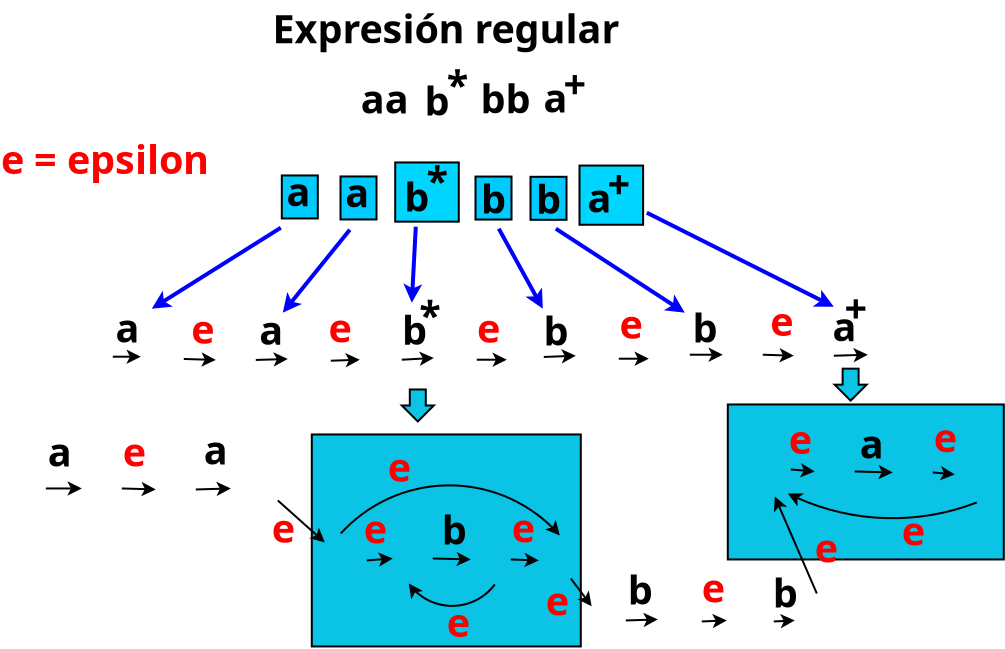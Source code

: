 <?xml version="1.0" encoding="UTF-8"?>
<dia:diagram xmlns:dia="http://www.lysator.liu.se/~alla/dia/">
  <dia:layer name="Fondo" visible="true" connectable="true" active="true">
    <dia:object type="Flowchart - Box" version="0" id="O0">
      <dia:attribute name="obj_pos">
        <dia:point val="37.95,20.85"/>
      </dia:attribute>
      <dia:attribute name="obj_bb">
        <dia:rectangle val="37.9,20.8;51.8,28.65"/>
      </dia:attribute>
      <dia:attribute name="elem_corner">
        <dia:point val="37.95,20.85"/>
      </dia:attribute>
      <dia:attribute name="elem_width">
        <dia:real val="13.8"/>
      </dia:attribute>
      <dia:attribute name="elem_height">
        <dia:real val="7.75"/>
      </dia:attribute>
      <dia:attribute name="inner_color">
        <dia:color val="#0bc3e5ff"/>
      </dia:attribute>
      <dia:attribute name="show_background">
        <dia:boolean val="true"/>
      </dia:attribute>
      <dia:attribute name="padding">
        <dia:real val="0.5"/>
      </dia:attribute>
      <dia:attribute name="text">
        <dia:composite type="text">
          <dia:attribute name="string">
            <dia:string>##</dia:string>
          </dia:attribute>
          <dia:attribute name="font">
            <dia:font family="sans" style="0" name="Helvetica"/>
          </dia:attribute>
          <dia:attribute name="height">
            <dia:real val="0.8"/>
          </dia:attribute>
          <dia:attribute name="pos">
            <dia:point val="44.85,24.919"/>
          </dia:attribute>
          <dia:attribute name="color">
            <dia:color val="#000000ff"/>
          </dia:attribute>
          <dia:attribute name="alignment">
            <dia:enum val="1"/>
          </dia:attribute>
        </dia:composite>
      </dia:attribute>
    </dia:object>
    <dia:object type="Flowchart - Box" version="0" id="O1">
      <dia:attribute name="obj_pos">
        <dia:point val="17.15,22.35"/>
      </dia:attribute>
      <dia:attribute name="obj_bb">
        <dia:rectangle val="17.1,22.3;30.65,33"/>
      </dia:attribute>
      <dia:attribute name="elem_corner">
        <dia:point val="17.15,22.35"/>
      </dia:attribute>
      <dia:attribute name="elem_width">
        <dia:real val="13.45"/>
      </dia:attribute>
      <dia:attribute name="elem_height">
        <dia:real val="10.6"/>
      </dia:attribute>
      <dia:attribute name="inner_color">
        <dia:color val="#0bc3e5ff"/>
      </dia:attribute>
      <dia:attribute name="show_background">
        <dia:boolean val="true"/>
      </dia:attribute>
      <dia:attribute name="padding">
        <dia:real val="0.5"/>
      </dia:attribute>
      <dia:attribute name="text">
        <dia:composite type="text">
          <dia:attribute name="string">
            <dia:string>##</dia:string>
          </dia:attribute>
          <dia:attribute name="font">
            <dia:font family="sans" style="0" name="Helvetica"/>
          </dia:attribute>
          <dia:attribute name="height">
            <dia:real val="0.8"/>
          </dia:attribute>
          <dia:attribute name="pos">
            <dia:point val="23.875,27.844"/>
          </dia:attribute>
          <dia:attribute name="color">
            <dia:color val="#000000ff"/>
          </dia:attribute>
          <dia:attribute name="alignment">
            <dia:enum val="1"/>
          </dia:attribute>
        </dia:composite>
      </dia:attribute>
    </dia:object>
    <dia:group>
      <dia:attribute name="meta">
        <dia:composite type="dict"/>
      </dia:attribute>
      <dia:attribute name="matrix"/>
      <dia:object type="Standard - Text" version="1" id="O2">
        <dia:attribute name="obj_pos">
          <dia:point val="19.6,6.3"/>
        </dia:attribute>
        <dia:attribute name="obj_bb">
          <dia:rectangle val="19.6,4.464;22.957,6.766"/>
        </dia:attribute>
        <dia:attribute name="text">
          <dia:composite type="text">
            <dia:attribute name="string">
              <dia:string>#aa #</dia:string>
            </dia:attribute>
            <dia:attribute name="font">
              <dia:font family="sans" style="80" name="Helvetica-Bold"/>
            </dia:attribute>
            <dia:attribute name="height">
              <dia:real val="2.472"/>
            </dia:attribute>
            <dia:attribute name="pos">
              <dia:point val="19.6,6.3"/>
            </dia:attribute>
            <dia:attribute name="color">
              <dia:color val="#000000ff"/>
            </dia:attribute>
            <dia:attribute name="alignment">
              <dia:enum val="0"/>
            </dia:attribute>
          </dia:composite>
        </dia:attribute>
        <dia:attribute name="valign">
          <dia:enum val="3"/>
        </dia:attribute>
      </dia:object>
      <dia:group>
        <dia:attribute name="meta">
          <dia:composite type="dict"/>
        </dia:attribute>
        <dia:attribute name="matrix"/>
        <dia:object type="Standard - Text" version="1" id="O3">
          <dia:attribute name="obj_pos">
            <dia:point val="28.735,6.258"/>
          </dia:attribute>
          <dia:attribute name="obj_bb">
            <dia:rectangle val="28.735,4.422;30.758,6.724"/>
          </dia:attribute>
          <dia:attribute name="text">
            <dia:composite type="text">
              <dia:attribute name="string">
                <dia:string>#a #</dia:string>
              </dia:attribute>
              <dia:attribute name="font">
                <dia:font family="sans" style="80" name="Helvetica-Bold"/>
              </dia:attribute>
              <dia:attribute name="height">
                <dia:real val="2.472"/>
              </dia:attribute>
              <dia:attribute name="pos">
                <dia:point val="28.735,6.258"/>
              </dia:attribute>
              <dia:attribute name="color">
                <dia:color val="#000000ff"/>
              </dia:attribute>
              <dia:attribute name="alignment">
                <dia:enum val="0"/>
              </dia:attribute>
            </dia:composite>
          </dia:attribute>
          <dia:attribute name="valign">
            <dia:enum val="3"/>
          </dia:attribute>
        </dia:object>
        <dia:object type="Standard - Text" version="1" id="O4">
          <dia:attribute name="obj_pos">
            <dia:point val="29.73,5.543"/>
          </dia:attribute>
          <dia:attribute name="obj_bb">
            <dia:rectangle val="29.73,3.707;32.075,6.009"/>
          </dia:attribute>
          <dia:attribute name="text">
            <dia:composite type="text">
              <dia:attribute name="string">
                <dia:string>#+ #</dia:string>
              </dia:attribute>
              <dia:attribute name="font">
                <dia:font family="sans" style="80" name="Helvetica-Bold"/>
              </dia:attribute>
              <dia:attribute name="height">
                <dia:real val="2.472"/>
              </dia:attribute>
              <dia:attribute name="pos">
                <dia:point val="29.73,5.543"/>
              </dia:attribute>
              <dia:attribute name="color">
                <dia:color val="#000000ff"/>
              </dia:attribute>
              <dia:attribute name="alignment">
                <dia:enum val="0"/>
              </dia:attribute>
            </dia:composite>
          </dia:attribute>
          <dia:attribute name="valign">
            <dia:enum val="3"/>
          </dia:attribute>
        </dia:object>
      </dia:group>
      <dia:object type="Standard - Text" version="1" id="O5">
        <dia:attribute name="obj_pos">
          <dia:point val="25.585,6.293"/>
        </dia:attribute>
        <dia:attribute name="obj_bb">
          <dia:rectangle val="25.585,4.457;29.102,6.759"/>
        </dia:attribute>
        <dia:attribute name="text">
          <dia:composite type="text">
            <dia:attribute name="string">
              <dia:string>#bb #</dia:string>
            </dia:attribute>
            <dia:attribute name="font">
              <dia:font family="sans" style="80" name="Helvetica-Bold"/>
            </dia:attribute>
            <dia:attribute name="height">
              <dia:real val="2.472"/>
            </dia:attribute>
            <dia:attribute name="pos">
              <dia:point val="25.585,6.293"/>
            </dia:attribute>
            <dia:attribute name="color">
              <dia:color val="#000000ff"/>
            </dia:attribute>
            <dia:attribute name="alignment">
              <dia:enum val="0"/>
            </dia:attribute>
          </dia:composite>
        </dia:attribute>
        <dia:attribute name="valign">
          <dia:enum val="3"/>
        </dia:attribute>
      </dia:object>
      <dia:group>
        <dia:attribute name="meta">
          <dia:composite type="dict"/>
        </dia:attribute>
        <dia:attribute name="matrix"/>
        <dia:object type="Standard - Text" version="1" id="O6">
          <dia:attribute name="obj_pos">
            <dia:point val="22.785,6.397"/>
          </dia:attribute>
          <dia:attribute name="obj_bb">
            <dia:rectangle val="22.785,4.562;24.887,6.864"/>
          </dia:attribute>
          <dia:attribute name="text">
            <dia:composite type="text">
              <dia:attribute name="string">
                <dia:string>#b #</dia:string>
              </dia:attribute>
              <dia:attribute name="font">
                <dia:font family="sans" style="80" name="Helvetica-Bold"/>
              </dia:attribute>
              <dia:attribute name="height">
                <dia:real val="2.472"/>
              </dia:attribute>
              <dia:attribute name="pos">
                <dia:point val="22.785,6.397"/>
              </dia:attribute>
              <dia:attribute name="color">
                <dia:color val="#000000ff"/>
              </dia:attribute>
              <dia:attribute name="alignment">
                <dia:enum val="0"/>
              </dia:attribute>
            </dia:composite>
          </dia:attribute>
          <dia:attribute name="valign">
            <dia:enum val="3"/>
          </dia:attribute>
        </dia:object>
        <dia:object type="Standard - Text" version="1" id="O7">
          <dia:attribute name="obj_pos">
            <dia:point val="23.9,5.593"/>
          </dia:attribute>
          <dia:attribute name="obj_bb">
            <dia:rectangle val="23.9,3.757;25.622,6.059"/>
          </dia:attribute>
          <dia:attribute name="text">
            <dia:composite type="text">
              <dia:attribute name="string">
                <dia:string>#* #</dia:string>
              </dia:attribute>
              <dia:attribute name="font">
                <dia:font family="sans" style="80" name="Helvetica-Bold"/>
              </dia:attribute>
              <dia:attribute name="height">
                <dia:real val="2.472"/>
              </dia:attribute>
              <dia:attribute name="pos">
                <dia:point val="23.9,5.593"/>
              </dia:attribute>
              <dia:attribute name="color">
                <dia:color val="#000000ff"/>
              </dia:attribute>
              <dia:attribute name="alignment">
                <dia:enum val="0"/>
              </dia:attribute>
            </dia:composite>
          </dia:attribute>
          <dia:attribute name="valign">
            <dia:enum val="3"/>
          </dia:attribute>
        </dia:object>
      </dia:group>
    </dia:group>
    <dia:object type="Standard - Text" version="1" id="O8">
      <dia:attribute name="obj_pos">
        <dia:point val="15.185,2.792"/>
      </dia:attribute>
      <dia:attribute name="obj_bb">
        <dia:rectangle val="15.185,0.957;35.667,3.259"/>
      </dia:attribute>
      <dia:attribute name="text">
        <dia:composite type="text">
          <dia:attribute name="string">
            <dia:string>#Expresión regular #</dia:string>
          </dia:attribute>
          <dia:attribute name="font">
            <dia:font family="sans" style="80" name="Helvetica-Bold"/>
          </dia:attribute>
          <dia:attribute name="height">
            <dia:real val="2.472"/>
          </dia:attribute>
          <dia:attribute name="pos">
            <dia:point val="15.185,2.792"/>
          </dia:attribute>
          <dia:attribute name="color">
            <dia:color val="#000000ff"/>
          </dia:attribute>
          <dia:attribute name="alignment">
            <dia:enum val="0"/>
          </dia:attribute>
        </dia:composite>
      </dia:attribute>
      <dia:attribute name="valign">
        <dia:enum val="3"/>
      </dia:attribute>
    </dia:object>
    <dia:group>
      <dia:attribute name="meta">
        <dia:composite type="dict"/>
      </dia:attribute>
      <dia:attribute name="matrix"/>
      <dia:group>
        <dia:attribute name="meta">
          <dia:composite type="dict"/>
        </dia:attribute>
        <dia:attribute name="matrix"/>
        <dia:object type="Flowchart - Box" version="0" id="O9">
          <dia:attribute name="obj_pos">
            <dia:point val="30.535,8.905"/>
          </dia:attribute>
          <dia:attribute name="obj_bb">
            <dia:rectangle val="30.485,8.855;33.765,11.915"/>
          </dia:attribute>
          <dia:attribute name="elem_corner">
            <dia:point val="30.535,8.905"/>
          </dia:attribute>
          <dia:attribute name="elem_width">
            <dia:real val="3.18"/>
          </dia:attribute>
          <dia:attribute name="elem_height">
            <dia:real val="2.96"/>
          </dia:attribute>
          <dia:attribute name="inner_color">
            <dia:color val="#00d5ffff"/>
          </dia:attribute>
          <dia:attribute name="show_background">
            <dia:boolean val="true"/>
          </dia:attribute>
          <dia:attribute name="padding">
            <dia:real val="0.5"/>
          </dia:attribute>
          <dia:attribute name="text">
            <dia:composite type="text">
              <dia:attribute name="string">
                <dia:string>##</dia:string>
              </dia:attribute>
              <dia:attribute name="font">
                <dia:font family="sans" style="0" name="Helvetica"/>
              </dia:attribute>
              <dia:attribute name="height">
                <dia:real val="0.8"/>
              </dia:attribute>
              <dia:attribute name="pos">
                <dia:point val="32.125,10.579"/>
              </dia:attribute>
              <dia:attribute name="color">
                <dia:color val="#000000ff"/>
              </dia:attribute>
              <dia:attribute name="alignment">
                <dia:enum val="1"/>
              </dia:attribute>
            </dia:composite>
          </dia:attribute>
        </dia:object>
        <dia:group>
          <dia:attribute name="meta">
            <dia:composite type="dict"/>
          </dia:attribute>
          <dia:attribute name="matrix"/>
          <dia:object type="Standard - Text" version="1" id="O10">
            <dia:attribute name="obj_pos">
              <dia:point val="30.94,11.258"/>
            </dia:attribute>
            <dia:attribute name="obj_bb">
              <dia:rectangle val="30.94,9.422;32.962,11.724"/>
            </dia:attribute>
            <dia:attribute name="text">
              <dia:composite type="text">
                <dia:attribute name="string">
                  <dia:string>#a #</dia:string>
                </dia:attribute>
                <dia:attribute name="font">
                  <dia:font family="sans" style="80" name="Helvetica-Bold"/>
                </dia:attribute>
                <dia:attribute name="height">
                  <dia:real val="2.472"/>
                </dia:attribute>
                <dia:attribute name="pos">
                  <dia:point val="30.94,11.258"/>
                </dia:attribute>
                <dia:attribute name="color">
                  <dia:color val="#000000ff"/>
                </dia:attribute>
                <dia:attribute name="alignment">
                  <dia:enum val="0"/>
                </dia:attribute>
              </dia:composite>
            </dia:attribute>
            <dia:attribute name="valign">
              <dia:enum val="3"/>
            </dia:attribute>
          </dia:object>
          <dia:object type="Standard - Text" version="1" id="O11">
            <dia:attribute name="obj_pos">
              <dia:point val="31.935,10.543"/>
            </dia:attribute>
            <dia:attribute name="obj_bb">
              <dia:rectangle val="31.935,8.707;34.28,11.009"/>
            </dia:attribute>
            <dia:attribute name="text">
              <dia:composite type="text">
                <dia:attribute name="string">
                  <dia:string>#+ #</dia:string>
                </dia:attribute>
                <dia:attribute name="font">
                  <dia:font family="sans" style="80" name="Helvetica-Bold"/>
                </dia:attribute>
                <dia:attribute name="height">
                  <dia:real val="2.472"/>
                </dia:attribute>
                <dia:attribute name="pos">
                  <dia:point val="31.935,10.543"/>
                </dia:attribute>
                <dia:attribute name="color">
                  <dia:color val="#000000ff"/>
                </dia:attribute>
                <dia:attribute name="alignment">
                  <dia:enum val="0"/>
                </dia:attribute>
              </dia:composite>
            </dia:attribute>
            <dia:attribute name="valign">
              <dia:enum val="3"/>
            </dia:attribute>
          </dia:object>
        </dia:group>
      </dia:group>
      <dia:group>
        <dia:attribute name="meta">
          <dia:composite type="dict"/>
        </dia:attribute>
        <dia:attribute name="matrix"/>
        <dia:object type="Flowchart - Box" version="0" id="O12">
          <dia:attribute name="obj_pos">
            <dia:point val="21.32,8.75"/>
          </dia:attribute>
          <dia:attribute name="obj_bb">
            <dia:rectangle val="21.27,8.7;24.55,11.76"/>
          </dia:attribute>
          <dia:attribute name="elem_corner">
            <dia:point val="21.32,8.75"/>
          </dia:attribute>
          <dia:attribute name="elem_width">
            <dia:real val="3.18"/>
          </dia:attribute>
          <dia:attribute name="elem_height">
            <dia:real val="2.96"/>
          </dia:attribute>
          <dia:attribute name="inner_color">
            <dia:color val="#00d5ffff"/>
          </dia:attribute>
          <dia:attribute name="show_background">
            <dia:boolean val="true"/>
          </dia:attribute>
          <dia:attribute name="padding">
            <dia:real val="0.5"/>
          </dia:attribute>
          <dia:attribute name="text">
            <dia:composite type="text">
              <dia:attribute name="string">
                <dia:string>##</dia:string>
              </dia:attribute>
              <dia:attribute name="font">
                <dia:font family="sans" style="0" name="Helvetica"/>
              </dia:attribute>
              <dia:attribute name="height">
                <dia:real val="0.8"/>
              </dia:attribute>
              <dia:attribute name="pos">
                <dia:point val="22.91,10.424"/>
              </dia:attribute>
              <dia:attribute name="color">
                <dia:color val="#000000ff"/>
              </dia:attribute>
              <dia:attribute name="alignment">
                <dia:enum val="1"/>
              </dia:attribute>
            </dia:composite>
          </dia:attribute>
        </dia:object>
        <dia:group>
          <dia:attribute name="meta">
            <dia:composite type="dict"/>
          </dia:attribute>
          <dia:attribute name="matrix"/>
          <dia:object type="Standard - Text" version="1" id="O13">
            <dia:attribute name="obj_pos">
              <dia:point val="21.77,11.197"/>
            </dia:attribute>
            <dia:attribute name="obj_bb">
              <dia:rectangle val="21.77,9.362;23.872,11.664"/>
            </dia:attribute>
            <dia:attribute name="text">
              <dia:composite type="text">
                <dia:attribute name="string">
                  <dia:string>#b #</dia:string>
                </dia:attribute>
                <dia:attribute name="font">
                  <dia:font family="sans" style="80" name="Helvetica-Bold"/>
                </dia:attribute>
                <dia:attribute name="height">
                  <dia:real val="2.472"/>
                </dia:attribute>
                <dia:attribute name="pos">
                  <dia:point val="21.77,11.197"/>
                </dia:attribute>
                <dia:attribute name="color">
                  <dia:color val="#000000ff"/>
                </dia:attribute>
                <dia:attribute name="alignment">
                  <dia:enum val="0"/>
                </dia:attribute>
              </dia:composite>
            </dia:attribute>
            <dia:attribute name="valign">
              <dia:enum val="3"/>
            </dia:attribute>
          </dia:object>
          <dia:object type="Standard - Text" version="1" id="O14">
            <dia:attribute name="obj_pos">
              <dia:point val="22.885,10.393"/>
            </dia:attribute>
            <dia:attribute name="obj_bb">
              <dia:rectangle val="22.885,8.557;24.608,10.859"/>
            </dia:attribute>
            <dia:attribute name="text">
              <dia:composite type="text">
                <dia:attribute name="string">
                  <dia:string>#* #</dia:string>
                </dia:attribute>
                <dia:attribute name="font">
                  <dia:font family="sans" style="80" name="Helvetica-Bold"/>
                </dia:attribute>
                <dia:attribute name="height">
                  <dia:real val="2.472"/>
                </dia:attribute>
                <dia:attribute name="pos">
                  <dia:point val="22.885,10.393"/>
                </dia:attribute>
                <dia:attribute name="color">
                  <dia:color val="#000000ff"/>
                </dia:attribute>
                <dia:attribute name="alignment">
                  <dia:enum val="0"/>
                </dia:attribute>
              </dia:composite>
            </dia:attribute>
            <dia:attribute name="valign">
              <dia:enum val="3"/>
            </dia:attribute>
          </dia:object>
        </dia:group>
      </dia:group>
      <dia:group>
        <dia:attribute name="meta">
          <dia:composite type="dict"/>
        </dia:attribute>
        <dia:attribute name="matrix"/>
        <dia:object type="Flowchart - Box" version="0" id="O15">
          <dia:attribute name="obj_pos">
            <dia:point val="15.65,9.4"/>
          </dia:attribute>
          <dia:attribute name="obj_bb">
            <dia:rectangle val="15.6,9.35;17.5,11.6"/>
          </dia:attribute>
          <dia:attribute name="elem_corner">
            <dia:point val="15.65,9.4"/>
          </dia:attribute>
          <dia:attribute name="elem_width">
            <dia:real val="1.8"/>
          </dia:attribute>
          <dia:attribute name="elem_height">
            <dia:real val="2.15"/>
          </dia:attribute>
          <dia:attribute name="inner_color">
            <dia:color val="#00caffff"/>
          </dia:attribute>
          <dia:attribute name="show_background">
            <dia:boolean val="true"/>
          </dia:attribute>
          <dia:attribute name="padding">
            <dia:real val="0.5"/>
          </dia:attribute>
          <dia:attribute name="text">
            <dia:composite type="text">
              <dia:attribute name="string">
                <dia:string>##</dia:string>
              </dia:attribute>
              <dia:attribute name="font">
                <dia:font family="sans" style="0" name="Helvetica"/>
              </dia:attribute>
              <dia:attribute name="height">
                <dia:real val="0.8"/>
              </dia:attribute>
              <dia:attribute name="pos">
                <dia:point val="16.55,10.669"/>
              </dia:attribute>
              <dia:attribute name="color">
                <dia:color val="#000000ff"/>
              </dia:attribute>
              <dia:attribute name="alignment">
                <dia:enum val="1"/>
              </dia:attribute>
            </dia:composite>
          </dia:attribute>
        </dia:object>
        <dia:object type="Standard - Text" version="1" id="O16">
          <dia:attribute name="obj_pos">
            <dia:point val="15.885,10.943"/>
          </dia:attribute>
          <dia:attribute name="obj_bb">
            <dia:rectangle val="15.885,9.107;17.907,11.409"/>
          </dia:attribute>
          <dia:attribute name="text">
            <dia:composite type="text">
              <dia:attribute name="string">
                <dia:string>#a #</dia:string>
              </dia:attribute>
              <dia:attribute name="font">
                <dia:font family="sans" style="80" name="Helvetica-Bold"/>
              </dia:attribute>
              <dia:attribute name="height">
                <dia:real val="2.472"/>
              </dia:attribute>
              <dia:attribute name="pos">
                <dia:point val="15.885,10.943"/>
              </dia:attribute>
              <dia:attribute name="color">
                <dia:color val="#000000ff"/>
              </dia:attribute>
              <dia:attribute name="alignment">
                <dia:enum val="0"/>
              </dia:attribute>
            </dia:composite>
          </dia:attribute>
          <dia:attribute name="valign">
            <dia:enum val="3"/>
          </dia:attribute>
        </dia:object>
      </dia:group>
      <dia:group>
        <dia:attribute name="meta">
          <dia:composite type="dict"/>
        </dia:attribute>
        <dia:attribute name="matrix"/>
        <dia:object type="Flowchart - Box" version="0" id="O17">
          <dia:attribute name="obj_pos">
            <dia:point val="18.585,9.45"/>
          </dia:attribute>
          <dia:attribute name="obj_bb">
            <dia:rectangle val="18.535,9.4;20.435,11.65"/>
          </dia:attribute>
          <dia:attribute name="elem_corner">
            <dia:point val="18.585,9.45"/>
          </dia:attribute>
          <dia:attribute name="elem_width">
            <dia:real val="1.8"/>
          </dia:attribute>
          <dia:attribute name="elem_height">
            <dia:real val="2.15"/>
          </dia:attribute>
          <dia:attribute name="inner_color">
            <dia:color val="#00caffff"/>
          </dia:attribute>
          <dia:attribute name="show_background">
            <dia:boolean val="true"/>
          </dia:attribute>
          <dia:attribute name="padding">
            <dia:real val="0.5"/>
          </dia:attribute>
          <dia:attribute name="text">
            <dia:composite type="text">
              <dia:attribute name="string">
                <dia:string>##</dia:string>
              </dia:attribute>
              <dia:attribute name="font">
                <dia:font family="sans" style="0" name="Helvetica"/>
              </dia:attribute>
              <dia:attribute name="height">
                <dia:real val="0.8"/>
              </dia:attribute>
              <dia:attribute name="pos">
                <dia:point val="19.485,10.719"/>
              </dia:attribute>
              <dia:attribute name="color">
                <dia:color val="#000000ff"/>
              </dia:attribute>
              <dia:attribute name="alignment">
                <dia:enum val="1"/>
              </dia:attribute>
            </dia:composite>
          </dia:attribute>
        </dia:object>
        <dia:object type="Standard - Text" version="1" id="O18">
          <dia:attribute name="obj_pos">
            <dia:point val="18.82,10.992"/>
          </dia:attribute>
          <dia:attribute name="obj_bb">
            <dia:rectangle val="18.82,9.157;20.843,11.459"/>
          </dia:attribute>
          <dia:attribute name="text">
            <dia:composite type="text">
              <dia:attribute name="string">
                <dia:string>#a #</dia:string>
              </dia:attribute>
              <dia:attribute name="font">
                <dia:font family="sans" style="80" name="Helvetica-Bold"/>
              </dia:attribute>
              <dia:attribute name="height">
                <dia:real val="2.472"/>
              </dia:attribute>
              <dia:attribute name="pos">
                <dia:point val="18.82,10.992"/>
              </dia:attribute>
              <dia:attribute name="color">
                <dia:color val="#000000ff"/>
              </dia:attribute>
              <dia:attribute name="alignment">
                <dia:enum val="0"/>
              </dia:attribute>
            </dia:composite>
          </dia:attribute>
          <dia:attribute name="valign">
            <dia:enum val="3"/>
          </dia:attribute>
        </dia:object>
      </dia:group>
      <dia:group>
        <dia:attribute name="meta">
          <dia:composite type="dict"/>
        </dia:attribute>
        <dia:attribute name="matrix"/>
        <dia:object type="Flowchart - Box" version="0" id="O19">
          <dia:attribute name="obj_pos">
            <dia:point val="25.335,9.455"/>
          </dia:attribute>
          <dia:attribute name="obj_bb">
            <dia:rectangle val="25.285,9.405;27.185,11.655"/>
          </dia:attribute>
          <dia:attribute name="elem_corner">
            <dia:point val="25.335,9.455"/>
          </dia:attribute>
          <dia:attribute name="elem_width">
            <dia:real val="1.8"/>
          </dia:attribute>
          <dia:attribute name="elem_height">
            <dia:real val="2.15"/>
          </dia:attribute>
          <dia:attribute name="inner_color">
            <dia:color val="#00caffff"/>
          </dia:attribute>
          <dia:attribute name="show_background">
            <dia:boolean val="true"/>
          </dia:attribute>
          <dia:attribute name="padding">
            <dia:real val="0.5"/>
          </dia:attribute>
          <dia:attribute name="text">
            <dia:composite type="text">
              <dia:attribute name="string">
                <dia:string>##</dia:string>
              </dia:attribute>
              <dia:attribute name="font">
                <dia:font family="sans" style="0" name="Helvetica"/>
              </dia:attribute>
              <dia:attribute name="height">
                <dia:real val="0.8"/>
              </dia:attribute>
              <dia:attribute name="pos">
                <dia:point val="26.235,10.724"/>
              </dia:attribute>
              <dia:attribute name="color">
                <dia:color val="#000000ff"/>
              </dia:attribute>
              <dia:attribute name="alignment">
                <dia:enum val="1"/>
              </dia:attribute>
            </dia:composite>
          </dia:attribute>
        </dia:object>
        <dia:object type="Standard - Text" version="1" id="O20">
          <dia:attribute name="obj_pos">
            <dia:point val="25.605,11.303"/>
          </dia:attribute>
          <dia:attribute name="obj_bb">
            <dia:rectangle val="25.605,9.467;27.707,11.769"/>
          </dia:attribute>
          <dia:attribute name="text">
            <dia:composite type="text">
              <dia:attribute name="string">
                <dia:string>#b #</dia:string>
              </dia:attribute>
              <dia:attribute name="font">
                <dia:font family="sans" style="80" name="Helvetica-Bold"/>
              </dia:attribute>
              <dia:attribute name="height">
                <dia:real val="2.472"/>
              </dia:attribute>
              <dia:attribute name="pos">
                <dia:point val="25.605,11.303"/>
              </dia:attribute>
              <dia:attribute name="color">
                <dia:color val="#000000ff"/>
              </dia:attribute>
              <dia:attribute name="alignment">
                <dia:enum val="0"/>
              </dia:attribute>
            </dia:composite>
          </dia:attribute>
          <dia:attribute name="valign">
            <dia:enum val="3"/>
          </dia:attribute>
        </dia:object>
      </dia:group>
      <dia:group>
        <dia:attribute name="meta">
          <dia:composite type="dict"/>
        </dia:attribute>
        <dia:attribute name="matrix"/>
        <dia:object type="Flowchart - Box" version="0" id="O21">
          <dia:attribute name="obj_pos">
            <dia:point val="28.085,9.467"/>
          </dia:attribute>
          <dia:attribute name="obj_bb">
            <dia:rectangle val="28.035,9.418;29.935,11.668"/>
          </dia:attribute>
          <dia:attribute name="elem_corner">
            <dia:point val="28.085,9.467"/>
          </dia:attribute>
          <dia:attribute name="elem_width">
            <dia:real val="1.8"/>
          </dia:attribute>
          <dia:attribute name="elem_height">
            <dia:real val="2.15"/>
          </dia:attribute>
          <dia:attribute name="inner_color">
            <dia:color val="#00caffff"/>
          </dia:attribute>
          <dia:attribute name="show_background">
            <dia:boolean val="true"/>
          </dia:attribute>
          <dia:attribute name="padding">
            <dia:real val="0.5"/>
          </dia:attribute>
          <dia:attribute name="text">
            <dia:composite type="text">
              <dia:attribute name="string">
                <dia:string>##</dia:string>
              </dia:attribute>
              <dia:attribute name="font">
                <dia:font family="sans" style="0" name="Helvetica"/>
              </dia:attribute>
              <dia:attribute name="height">
                <dia:real val="0.8"/>
              </dia:attribute>
              <dia:attribute name="pos">
                <dia:point val="28.985,10.737"/>
              </dia:attribute>
              <dia:attribute name="color">
                <dia:color val="#000000ff"/>
              </dia:attribute>
              <dia:attribute name="alignment">
                <dia:enum val="1"/>
              </dia:attribute>
            </dia:composite>
          </dia:attribute>
        </dia:object>
        <dia:object type="Standard - Text" version="1" id="O22">
          <dia:attribute name="obj_pos">
            <dia:point val="28.355,11.315"/>
          </dia:attribute>
          <dia:attribute name="obj_bb">
            <dia:rectangle val="28.355,9.479;30.457,11.781"/>
          </dia:attribute>
          <dia:attribute name="text">
            <dia:composite type="text">
              <dia:attribute name="string">
                <dia:string>#b #</dia:string>
              </dia:attribute>
              <dia:attribute name="font">
                <dia:font family="sans" style="80" name="Helvetica-Bold"/>
              </dia:attribute>
              <dia:attribute name="height">
                <dia:real val="2.472"/>
              </dia:attribute>
              <dia:attribute name="pos">
                <dia:point val="28.355,11.315"/>
              </dia:attribute>
              <dia:attribute name="color">
                <dia:color val="#000000ff"/>
              </dia:attribute>
              <dia:attribute name="alignment">
                <dia:enum val="0"/>
              </dia:attribute>
            </dia:composite>
          </dia:attribute>
          <dia:attribute name="valign">
            <dia:enum val="3"/>
          </dia:attribute>
        </dia:object>
      </dia:group>
    </dia:group>
    <dia:object type="Standard - Text" version="1" id="O23">
      <dia:attribute name="obj_pos">
        <dia:point val="1.61,9.33"/>
      </dia:attribute>
      <dia:attribute name="obj_bb">
        <dia:rectangle val="1.61,7.494;14.73,9.796"/>
      </dia:attribute>
      <dia:attribute name="text">
        <dia:composite type="text">
          <dia:attribute name="string">
            <dia:string>#e = epsilon #</dia:string>
          </dia:attribute>
          <dia:attribute name="font">
            <dia:font family="sans" style="80" name="Helvetica-Bold"/>
          </dia:attribute>
          <dia:attribute name="height">
            <dia:real val="2.472"/>
          </dia:attribute>
          <dia:attribute name="pos">
            <dia:point val="1.61,9.33"/>
          </dia:attribute>
          <dia:attribute name="color">
            <dia:color val="#ff0000ff"/>
          </dia:attribute>
          <dia:attribute name="alignment">
            <dia:enum val="0"/>
          </dia:attribute>
        </dia:composite>
      </dia:attribute>
      <dia:attribute name="valign">
        <dia:enum val="3"/>
      </dia:attribute>
    </dia:object>
    <dia:group>
      <dia:attribute name="meta">
        <dia:composite type="dict"/>
      </dia:attribute>
      <dia:attribute name="matrix"/>
      <dia:object type="Start State" version="1" id="O24">
        <dia:attribute name="obj_pos">
          <dia:point val="3.85,17.475"/>
        </dia:attribute>
        <dia:attribute name="obj_bb">
          <dia:rectangle val="3.85,17.375;6.95,19.575"/>
        </dia:attribute>
        <dia:attribute name="meta">
          <dia:composite type="dict"/>
        </dia:attribute>
        <dia:attribute name="elem_corner">
          <dia:point val="3.85,17.475"/>
        </dia:attribute>
        <dia:attribute name="elem_width">
          <dia:real val="3"/>
        </dia:attribute>
        <dia:attribute name="elem_height">
          <dia:real val="2"/>
        </dia:attribute>
        <dia:attribute name="line_width">
          <dia:real val="0.1"/>
        </dia:attribute>
        <dia:attribute name="line_colour">
          <dia:color val="#000000ff"/>
        </dia:attribute>
        <dia:attribute name="fill_colour">
          <dia:color val="#ffffffff"/>
        </dia:attribute>
        <dia:attribute name="show_background">
          <dia:boolean val="true"/>
        </dia:attribute>
        <dia:attribute name="line_style">
          <dia:enum val="0"/>
          <dia:real val="1"/>
        </dia:attribute>
        <dia:attribute name="padding">
          <dia:real val="0.1"/>
        </dia:attribute>
        <dia:attribute name="text">
          <dia:composite type="text">
            <dia:attribute name="string">
              <dia:string>##</dia:string>
            </dia:attribute>
            <dia:attribute name="font">
              <dia:font family="sans" style="0" name="Helvetica"/>
            </dia:attribute>
            <dia:attribute name="height">
              <dia:real val="0.8"/>
            </dia:attribute>
            <dia:attribute name="pos">
              <dia:point val="5.85,18.669"/>
            </dia:attribute>
            <dia:attribute name="color">
              <dia:color val="#000000ff"/>
            </dia:attribute>
            <dia:attribute name="alignment">
              <dia:enum val="1"/>
            </dia:attribute>
          </dia:composite>
        </dia:attribute>
        <dia:attribute name="text_fitting">
          <dia:enum val="1"/>
        </dia:attribute>
        <dia:attribute name="flip_horizontal">
          <dia:boolean val="false"/>
        </dia:attribute>
        <dia:attribute name="flip_vertical">
          <dia:boolean val="false"/>
        </dia:attribute>
        <dia:attribute name="subscale">
          <dia:real val="1"/>
        </dia:attribute>
      </dia:object>
      <dia:object type="Intermediate State" version="1" id="O25">
        <dia:attribute name="obj_pos">
          <dia:point val="8.75,17.575"/>
        </dia:attribute>
        <dia:attribute name="obj_bb">
          <dia:rectangle val="8.65,17.475;10.85,19.675"/>
        </dia:attribute>
        <dia:attribute name="meta">
          <dia:composite type="dict"/>
        </dia:attribute>
        <dia:attribute name="elem_corner">
          <dia:point val="8.75,17.575"/>
        </dia:attribute>
        <dia:attribute name="elem_width">
          <dia:real val="2"/>
        </dia:attribute>
        <dia:attribute name="elem_height">
          <dia:real val="2"/>
        </dia:attribute>
        <dia:attribute name="line_width">
          <dia:real val="0.1"/>
        </dia:attribute>
        <dia:attribute name="line_colour">
          <dia:color val="#000000ff"/>
        </dia:attribute>
        <dia:attribute name="fill_colour">
          <dia:color val="#ffffffff"/>
        </dia:attribute>
        <dia:attribute name="show_background">
          <dia:boolean val="true"/>
        </dia:attribute>
        <dia:attribute name="line_style">
          <dia:enum val="0"/>
          <dia:real val="1"/>
        </dia:attribute>
        <dia:attribute name="padding">
          <dia:real val="0.1"/>
        </dia:attribute>
        <dia:attribute name="text">
          <dia:composite type="text">
            <dia:attribute name="string">
              <dia:string>##</dia:string>
            </dia:attribute>
            <dia:attribute name="font">
              <dia:font family="sans" style="0" name="Helvetica"/>
            </dia:attribute>
            <dia:attribute name="height">
              <dia:real val="0.8"/>
            </dia:attribute>
            <dia:attribute name="pos">
              <dia:point val="9.75,18.769"/>
            </dia:attribute>
            <dia:attribute name="color">
              <dia:color val="#000000ff"/>
            </dia:attribute>
            <dia:attribute name="alignment">
              <dia:enum val="1"/>
            </dia:attribute>
          </dia:composite>
        </dia:attribute>
        <dia:attribute name="text_fitting">
          <dia:enum val="1"/>
        </dia:attribute>
        <dia:attribute name="flip_horizontal">
          <dia:boolean val="false"/>
        </dia:attribute>
        <dia:attribute name="flip_vertical">
          <dia:boolean val="false"/>
        </dia:attribute>
        <dia:attribute name="subscale">
          <dia:real val="1"/>
        </dia:attribute>
      </dia:object>
      <dia:object type="Intermediate State" version="1" id="O26">
        <dia:attribute name="obj_pos">
          <dia:point val="12.35,17.625"/>
        </dia:attribute>
        <dia:attribute name="obj_bb">
          <dia:rectangle val="12.25,17.525;14.45,19.725"/>
        </dia:attribute>
        <dia:attribute name="meta">
          <dia:composite type="dict"/>
        </dia:attribute>
        <dia:attribute name="elem_corner">
          <dia:point val="12.35,17.625"/>
        </dia:attribute>
        <dia:attribute name="elem_width">
          <dia:real val="2"/>
        </dia:attribute>
        <dia:attribute name="elem_height">
          <dia:real val="2"/>
        </dia:attribute>
        <dia:attribute name="line_width">
          <dia:real val="0.1"/>
        </dia:attribute>
        <dia:attribute name="line_colour">
          <dia:color val="#000000ff"/>
        </dia:attribute>
        <dia:attribute name="fill_colour">
          <dia:color val="#ffffffff"/>
        </dia:attribute>
        <dia:attribute name="show_background">
          <dia:boolean val="true"/>
        </dia:attribute>
        <dia:attribute name="line_style">
          <dia:enum val="0"/>
          <dia:real val="1"/>
        </dia:attribute>
        <dia:attribute name="padding">
          <dia:real val="0.1"/>
        </dia:attribute>
        <dia:attribute name="text">
          <dia:composite type="text">
            <dia:attribute name="string">
              <dia:string>##</dia:string>
            </dia:attribute>
            <dia:attribute name="font">
              <dia:font family="sans" style="0" name="Helvetica"/>
            </dia:attribute>
            <dia:attribute name="height">
              <dia:real val="0.8"/>
            </dia:attribute>
            <dia:attribute name="pos">
              <dia:point val="13.35,18.819"/>
            </dia:attribute>
            <dia:attribute name="color">
              <dia:color val="#000000ff"/>
            </dia:attribute>
            <dia:attribute name="alignment">
              <dia:enum val="1"/>
            </dia:attribute>
          </dia:composite>
        </dia:attribute>
        <dia:attribute name="text_fitting">
          <dia:enum val="1"/>
        </dia:attribute>
        <dia:attribute name="flip_horizontal">
          <dia:boolean val="false"/>
        </dia:attribute>
        <dia:attribute name="flip_vertical">
          <dia:boolean val="false"/>
        </dia:attribute>
        <dia:attribute name="subscale">
          <dia:real val="1"/>
        </dia:attribute>
      </dia:object>
      <dia:object type="Intermediate State" version="1" id="O27">
        <dia:attribute name="obj_pos">
          <dia:point val="15.95,17.575"/>
        </dia:attribute>
        <dia:attribute name="obj_bb">
          <dia:rectangle val="15.85,17.475;18.05,19.675"/>
        </dia:attribute>
        <dia:attribute name="meta">
          <dia:composite type="dict"/>
        </dia:attribute>
        <dia:attribute name="elem_corner">
          <dia:point val="15.95,17.575"/>
        </dia:attribute>
        <dia:attribute name="elem_width">
          <dia:real val="2"/>
        </dia:attribute>
        <dia:attribute name="elem_height">
          <dia:real val="2"/>
        </dia:attribute>
        <dia:attribute name="line_width">
          <dia:real val="0.1"/>
        </dia:attribute>
        <dia:attribute name="line_colour">
          <dia:color val="#000000ff"/>
        </dia:attribute>
        <dia:attribute name="fill_colour">
          <dia:color val="#ffffffff"/>
        </dia:attribute>
        <dia:attribute name="show_background">
          <dia:boolean val="true"/>
        </dia:attribute>
        <dia:attribute name="line_style">
          <dia:enum val="0"/>
          <dia:real val="1"/>
        </dia:attribute>
        <dia:attribute name="padding">
          <dia:real val="0.1"/>
        </dia:attribute>
        <dia:attribute name="text">
          <dia:composite type="text">
            <dia:attribute name="string">
              <dia:string>##</dia:string>
            </dia:attribute>
            <dia:attribute name="font">
              <dia:font family="sans" style="0" name="Helvetica"/>
            </dia:attribute>
            <dia:attribute name="height">
              <dia:real val="0.8"/>
            </dia:attribute>
            <dia:attribute name="pos">
              <dia:point val="16.95,18.769"/>
            </dia:attribute>
            <dia:attribute name="color">
              <dia:color val="#000000ff"/>
            </dia:attribute>
            <dia:attribute name="alignment">
              <dia:enum val="1"/>
            </dia:attribute>
          </dia:composite>
        </dia:attribute>
        <dia:attribute name="text_fitting">
          <dia:enum val="1"/>
        </dia:attribute>
        <dia:attribute name="flip_horizontal">
          <dia:boolean val="false"/>
        </dia:attribute>
        <dia:attribute name="flip_vertical">
          <dia:boolean val="false"/>
        </dia:attribute>
        <dia:attribute name="subscale">
          <dia:real val="1"/>
        </dia:attribute>
      </dia:object>
      <dia:object type="Intermediate State" version="1" id="O28">
        <dia:attribute name="obj_pos">
          <dia:point val="19.6,17.425"/>
        </dia:attribute>
        <dia:attribute name="obj_bb">
          <dia:rectangle val="19.5,17.325;21.7,19.525"/>
        </dia:attribute>
        <dia:attribute name="meta">
          <dia:composite type="dict"/>
        </dia:attribute>
        <dia:attribute name="elem_corner">
          <dia:point val="19.6,17.425"/>
        </dia:attribute>
        <dia:attribute name="elem_width">
          <dia:real val="2"/>
        </dia:attribute>
        <dia:attribute name="elem_height">
          <dia:real val="2"/>
        </dia:attribute>
        <dia:attribute name="line_width">
          <dia:real val="0.1"/>
        </dia:attribute>
        <dia:attribute name="line_colour">
          <dia:color val="#000000ff"/>
        </dia:attribute>
        <dia:attribute name="fill_colour">
          <dia:color val="#ffffffff"/>
        </dia:attribute>
        <dia:attribute name="show_background">
          <dia:boolean val="true"/>
        </dia:attribute>
        <dia:attribute name="line_style">
          <dia:enum val="0"/>
          <dia:real val="1"/>
        </dia:attribute>
        <dia:attribute name="padding">
          <dia:real val="0.1"/>
        </dia:attribute>
        <dia:attribute name="text">
          <dia:composite type="text">
            <dia:attribute name="string">
              <dia:string>##</dia:string>
            </dia:attribute>
            <dia:attribute name="font">
              <dia:font family="sans" style="0" name="Helvetica"/>
            </dia:attribute>
            <dia:attribute name="height">
              <dia:real val="0.8"/>
            </dia:attribute>
            <dia:attribute name="pos">
              <dia:point val="20.6,18.619"/>
            </dia:attribute>
            <dia:attribute name="color">
              <dia:color val="#000000ff"/>
            </dia:attribute>
            <dia:attribute name="alignment">
              <dia:enum val="1"/>
            </dia:attribute>
          </dia:composite>
        </dia:attribute>
        <dia:attribute name="text_fitting">
          <dia:enum val="1"/>
        </dia:attribute>
        <dia:attribute name="flip_horizontal">
          <dia:boolean val="false"/>
        </dia:attribute>
        <dia:attribute name="flip_vertical">
          <dia:boolean val="false"/>
        </dia:attribute>
        <dia:attribute name="subscale">
          <dia:real val="1"/>
        </dia:attribute>
      </dia:object>
      <dia:object type="Intermediate State" version="1" id="O29">
        <dia:attribute name="obj_pos">
          <dia:point val="23.25,17.525"/>
        </dia:attribute>
        <dia:attribute name="obj_bb">
          <dia:rectangle val="23.15,17.425;25.35,19.625"/>
        </dia:attribute>
        <dia:attribute name="meta">
          <dia:composite type="dict"/>
        </dia:attribute>
        <dia:attribute name="elem_corner">
          <dia:point val="23.25,17.525"/>
        </dia:attribute>
        <dia:attribute name="elem_width">
          <dia:real val="2"/>
        </dia:attribute>
        <dia:attribute name="elem_height">
          <dia:real val="2"/>
        </dia:attribute>
        <dia:attribute name="line_width">
          <dia:real val="0.1"/>
        </dia:attribute>
        <dia:attribute name="line_colour">
          <dia:color val="#000000ff"/>
        </dia:attribute>
        <dia:attribute name="fill_colour">
          <dia:color val="#ffffffff"/>
        </dia:attribute>
        <dia:attribute name="show_background">
          <dia:boolean val="true"/>
        </dia:attribute>
        <dia:attribute name="line_style">
          <dia:enum val="0"/>
          <dia:real val="1"/>
        </dia:attribute>
        <dia:attribute name="padding">
          <dia:real val="0.1"/>
        </dia:attribute>
        <dia:attribute name="text">
          <dia:composite type="text">
            <dia:attribute name="string">
              <dia:string>##</dia:string>
            </dia:attribute>
            <dia:attribute name="font">
              <dia:font family="sans" style="0" name="Helvetica"/>
            </dia:attribute>
            <dia:attribute name="height">
              <dia:real val="0.8"/>
            </dia:attribute>
            <dia:attribute name="pos">
              <dia:point val="24.25,18.719"/>
            </dia:attribute>
            <dia:attribute name="color">
              <dia:color val="#000000ff"/>
            </dia:attribute>
            <dia:attribute name="alignment">
              <dia:enum val="1"/>
            </dia:attribute>
          </dia:composite>
        </dia:attribute>
        <dia:attribute name="text_fitting">
          <dia:enum val="1"/>
        </dia:attribute>
        <dia:attribute name="flip_horizontal">
          <dia:boolean val="false"/>
        </dia:attribute>
        <dia:attribute name="flip_vertical">
          <dia:boolean val="false"/>
        </dia:attribute>
        <dia:attribute name="subscale">
          <dia:real val="1"/>
        </dia:attribute>
      </dia:object>
      <dia:object type="Intermediate State" version="1" id="O30">
        <dia:attribute name="obj_pos">
          <dia:point val="26.75,17.475"/>
        </dia:attribute>
        <dia:attribute name="obj_bb">
          <dia:rectangle val="26.65,17.375;28.85,19.575"/>
        </dia:attribute>
        <dia:attribute name="meta">
          <dia:composite type="dict"/>
        </dia:attribute>
        <dia:attribute name="elem_corner">
          <dia:point val="26.75,17.475"/>
        </dia:attribute>
        <dia:attribute name="elem_width">
          <dia:real val="2"/>
        </dia:attribute>
        <dia:attribute name="elem_height">
          <dia:real val="2"/>
        </dia:attribute>
        <dia:attribute name="line_width">
          <dia:real val="0.1"/>
        </dia:attribute>
        <dia:attribute name="line_colour">
          <dia:color val="#000000ff"/>
        </dia:attribute>
        <dia:attribute name="fill_colour">
          <dia:color val="#ffffffff"/>
        </dia:attribute>
        <dia:attribute name="show_background">
          <dia:boolean val="true"/>
        </dia:attribute>
        <dia:attribute name="line_style">
          <dia:enum val="0"/>
          <dia:real val="1"/>
        </dia:attribute>
        <dia:attribute name="padding">
          <dia:real val="0.1"/>
        </dia:attribute>
        <dia:attribute name="text">
          <dia:composite type="text">
            <dia:attribute name="string">
              <dia:string>##</dia:string>
            </dia:attribute>
            <dia:attribute name="font">
              <dia:font family="sans" style="0" name="Helvetica"/>
            </dia:attribute>
            <dia:attribute name="height">
              <dia:real val="0.8"/>
            </dia:attribute>
            <dia:attribute name="pos">
              <dia:point val="27.75,18.669"/>
            </dia:attribute>
            <dia:attribute name="color">
              <dia:color val="#000000ff"/>
            </dia:attribute>
            <dia:attribute name="alignment">
              <dia:enum val="1"/>
            </dia:attribute>
          </dia:composite>
        </dia:attribute>
        <dia:attribute name="text_fitting">
          <dia:enum val="1"/>
        </dia:attribute>
        <dia:attribute name="flip_horizontal">
          <dia:boolean val="false"/>
        </dia:attribute>
        <dia:attribute name="flip_vertical">
          <dia:boolean val="false"/>
        </dia:attribute>
        <dia:attribute name="subscale">
          <dia:real val="1"/>
        </dia:attribute>
      </dia:object>
      <dia:object type="Standard - Text" version="1" id="O31">
        <dia:attribute name="obj_pos">
          <dia:point val="7.335,17.755"/>
        </dia:attribute>
        <dia:attribute name="obj_bb">
          <dia:rectangle val="7.335,15.919;9.357,18.221"/>
        </dia:attribute>
        <dia:attribute name="text">
          <dia:composite type="text">
            <dia:attribute name="string">
              <dia:string>#a #</dia:string>
            </dia:attribute>
            <dia:attribute name="font">
              <dia:font family="sans" style="80" name="Helvetica-Bold"/>
            </dia:attribute>
            <dia:attribute name="height">
              <dia:real val="2.472"/>
            </dia:attribute>
            <dia:attribute name="pos">
              <dia:point val="7.335,17.755"/>
            </dia:attribute>
            <dia:attribute name="color">
              <dia:color val="#000000ff"/>
            </dia:attribute>
            <dia:attribute name="alignment">
              <dia:enum val="0"/>
            </dia:attribute>
          </dia:composite>
        </dia:attribute>
        <dia:attribute name="valign">
          <dia:enum val="3"/>
        </dia:attribute>
      </dia:object>
      <dia:object type="Standard - Text" version="1" id="O32">
        <dia:attribute name="obj_pos">
          <dia:point val="14.52,17.86"/>
        </dia:attribute>
        <dia:attribute name="obj_bb">
          <dia:rectangle val="14.52,16.024;16.543,18.326"/>
        </dia:attribute>
        <dia:attribute name="text">
          <dia:composite type="text">
            <dia:attribute name="string">
              <dia:string>#a #</dia:string>
            </dia:attribute>
            <dia:attribute name="font">
              <dia:font family="sans" style="80" name="Helvetica-Bold"/>
            </dia:attribute>
            <dia:attribute name="height">
              <dia:real val="2.472"/>
            </dia:attribute>
            <dia:attribute name="pos">
              <dia:point val="14.52,17.86"/>
            </dia:attribute>
            <dia:attribute name="color">
              <dia:color val="#000000ff"/>
            </dia:attribute>
            <dia:attribute name="alignment">
              <dia:enum val="0"/>
            </dia:attribute>
          </dia:composite>
        </dia:attribute>
        <dia:attribute name="valign">
          <dia:enum val="3"/>
        </dia:attribute>
      </dia:object>
      <dia:object type="Intermediate State" version="1" id="O33">
        <dia:attribute name="obj_pos">
          <dia:point val="30.35,17.413"/>
        </dia:attribute>
        <dia:attribute name="obj_bb">
          <dia:rectangle val="30.25,17.312;32.45,19.512"/>
        </dia:attribute>
        <dia:attribute name="meta">
          <dia:composite type="dict"/>
        </dia:attribute>
        <dia:attribute name="elem_corner">
          <dia:point val="30.35,17.413"/>
        </dia:attribute>
        <dia:attribute name="elem_width">
          <dia:real val="2"/>
        </dia:attribute>
        <dia:attribute name="elem_height">
          <dia:real val="2"/>
        </dia:attribute>
        <dia:attribute name="line_width">
          <dia:real val="0.1"/>
        </dia:attribute>
        <dia:attribute name="line_colour">
          <dia:color val="#000000ff"/>
        </dia:attribute>
        <dia:attribute name="fill_colour">
          <dia:color val="#ffffffff"/>
        </dia:attribute>
        <dia:attribute name="show_background">
          <dia:boolean val="true"/>
        </dia:attribute>
        <dia:attribute name="line_style">
          <dia:enum val="0"/>
          <dia:real val="1"/>
        </dia:attribute>
        <dia:attribute name="padding">
          <dia:real val="0.1"/>
        </dia:attribute>
        <dia:attribute name="text">
          <dia:composite type="text">
            <dia:attribute name="string">
              <dia:string>##</dia:string>
            </dia:attribute>
            <dia:attribute name="font">
              <dia:font family="sans" style="0" name="Helvetica"/>
            </dia:attribute>
            <dia:attribute name="height">
              <dia:real val="0.8"/>
            </dia:attribute>
            <dia:attribute name="pos">
              <dia:point val="31.35,18.607"/>
            </dia:attribute>
            <dia:attribute name="color">
              <dia:color val="#000000ff"/>
            </dia:attribute>
            <dia:attribute name="alignment">
              <dia:enum val="1"/>
            </dia:attribute>
          </dia:composite>
        </dia:attribute>
        <dia:attribute name="text_fitting">
          <dia:enum val="1"/>
        </dia:attribute>
        <dia:attribute name="flip_horizontal">
          <dia:boolean val="false"/>
        </dia:attribute>
        <dia:attribute name="flip_vertical">
          <dia:boolean val="false"/>
        </dia:attribute>
        <dia:attribute name="subscale">
          <dia:real val="1"/>
        </dia:attribute>
      </dia:object>
      <dia:object type="Intermediate State" version="1" id="O34">
        <dia:attribute name="obj_pos">
          <dia:point val="34.05,17.363"/>
        </dia:attribute>
        <dia:attribute name="obj_bb">
          <dia:rectangle val="33.95,17.262;36.15,19.462"/>
        </dia:attribute>
        <dia:attribute name="meta">
          <dia:composite type="dict"/>
        </dia:attribute>
        <dia:attribute name="elem_corner">
          <dia:point val="34.05,17.363"/>
        </dia:attribute>
        <dia:attribute name="elem_width">
          <dia:real val="2"/>
        </dia:attribute>
        <dia:attribute name="elem_height">
          <dia:real val="2"/>
        </dia:attribute>
        <dia:attribute name="line_width">
          <dia:real val="0.1"/>
        </dia:attribute>
        <dia:attribute name="line_colour">
          <dia:color val="#000000ff"/>
        </dia:attribute>
        <dia:attribute name="fill_colour">
          <dia:color val="#ffffffff"/>
        </dia:attribute>
        <dia:attribute name="show_background">
          <dia:boolean val="true"/>
        </dia:attribute>
        <dia:attribute name="line_style">
          <dia:enum val="0"/>
          <dia:real val="1"/>
        </dia:attribute>
        <dia:attribute name="padding">
          <dia:real val="0.1"/>
        </dia:attribute>
        <dia:attribute name="text">
          <dia:composite type="text">
            <dia:attribute name="string">
              <dia:string>##</dia:string>
            </dia:attribute>
            <dia:attribute name="font">
              <dia:font family="sans" style="0" name="Helvetica"/>
            </dia:attribute>
            <dia:attribute name="height">
              <dia:real val="0.8"/>
            </dia:attribute>
            <dia:attribute name="pos">
              <dia:point val="35.05,18.557"/>
            </dia:attribute>
            <dia:attribute name="color">
              <dia:color val="#000000ff"/>
            </dia:attribute>
            <dia:attribute name="alignment">
              <dia:enum val="1"/>
            </dia:attribute>
          </dia:composite>
        </dia:attribute>
        <dia:attribute name="text_fitting">
          <dia:enum val="1"/>
        </dia:attribute>
        <dia:attribute name="flip_horizontal">
          <dia:boolean val="false"/>
        </dia:attribute>
        <dia:attribute name="flip_vertical">
          <dia:boolean val="false"/>
        </dia:attribute>
        <dia:attribute name="subscale">
          <dia:real val="1"/>
        </dia:attribute>
      </dia:object>
      <dia:object type="Standard - Text" version="1" id="O35">
        <dia:attribute name="obj_pos">
          <dia:point val="28.735,17.905"/>
        </dia:attribute>
        <dia:attribute name="obj_bb">
          <dia:rectangle val="28.735,16.069;30.837,18.371"/>
        </dia:attribute>
        <dia:attribute name="text">
          <dia:composite type="text">
            <dia:attribute name="string">
              <dia:string>#b #</dia:string>
            </dia:attribute>
            <dia:attribute name="font">
              <dia:font family="sans" style="80" name="Helvetica-Bold"/>
            </dia:attribute>
            <dia:attribute name="height">
              <dia:real val="2.472"/>
            </dia:attribute>
            <dia:attribute name="pos">
              <dia:point val="28.735,17.905"/>
            </dia:attribute>
            <dia:attribute name="color">
              <dia:color val="#000000ff"/>
            </dia:attribute>
            <dia:attribute name="alignment">
              <dia:enum val="0"/>
            </dia:attribute>
          </dia:composite>
        </dia:attribute>
        <dia:attribute name="valign">
          <dia:enum val="3"/>
        </dia:attribute>
      </dia:object>
      <dia:object type="Intermediate State" version="1" id="O36">
        <dia:attribute name="obj_pos">
          <dia:point val="37.7,17.363"/>
        </dia:attribute>
        <dia:attribute name="obj_bb">
          <dia:rectangle val="37.6,17.262;39.8,19.462"/>
        </dia:attribute>
        <dia:attribute name="meta">
          <dia:composite type="dict"/>
        </dia:attribute>
        <dia:attribute name="elem_corner">
          <dia:point val="37.7,17.363"/>
        </dia:attribute>
        <dia:attribute name="elem_width">
          <dia:real val="2"/>
        </dia:attribute>
        <dia:attribute name="elem_height">
          <dia:real val="2"/>
        </dia:attribute>
        <dia:attribute name="line_width">
          <dia:real val="0.1"/>
        </dia:attribute>
        <dia:attribute name="line_colour">
          <dia:color val="#000000ff"/>
        </dia:attribute>
        <dia:attribute name="fill_colour">
          <dia:color val="#ffffffff"/>
        </dia:attribute>
        <dia:attribute name="show_background">
          <dia:boolean val="true"/>
        </dia:attribute>
        <dia:attribute name="line_style">
          <dia:enum val="0"/>
          <dia:real val="1"/>
        </dia:attribute>
        <dia:attribute name="padding">
          <dia:real val="0.1"/>
        </dia:attribute>
        <dia:attribute name="text">
          <dia:composite type="text">
            <dia:attribute name="string">
              <dia:string>##</dia:string>
            </dia:attribute>
            <dia:attribute name="font">
              <dia:font family="sans" style="0" name="Helvetica"/>
            </dia:attribute>
            <dia:attribute name="height">
              <dia:real val="0.8"/>
            </dia:attribute>
            <dia:attribute name="pos">
              <dia:point val="38.7,18.557"/>
            </dia:attribute>
            <dia:attribute name="color">
              <dia:color val="#000000ff"/>
            </dia:attribute>
            <dia:attribute name="alignment">
              <dia:enum val="1"/>
            </dia:attribute>
          </dia:composite>
        </dia:attribute>
        <dia:attribute name="text_fitting">
          <dia:enum val="1"/>
        </dia:attribute>
        <dia:attribute name="flip_horizontal">
          <dia:boolean val="false"/>
        </dia:attribute>
        <dia:attribute name="flip_vertical">
          <dia:boolean val="false"/>
        </dia:attribute>
        <dia:attribute name="subscale">
          <dia:real val="1"/>
        </dia:attribute>
      </dia:object>
      <dia:object type="Intermediate State" version="1" id="O37">
        <dia:attribute name="obj_pos">
          <dia:point val="41.25,17.413"/>
        </dia:attribute>
        <dia:attribute name="obj_bb">
          <dia:rectangle val="41.15,17.312;43.35,19.512"/>
        </dia:attribute>
        <dia:attribute name="meta">
          <dia:composite type="dict"/>
        </dia:attribute>
        <dia:attribute name="elem_corner">
          <dia:point val="41.25,17.413"/>
        </dia:attribute>
        <dia:attribute name="elem_width">
          <dia:real val="2"/>
        </dia:attribute>
        <dia:attribute name="elem_height">
          <dia:real val="2"/>
        </dia:attribute>
        <dia:attribute name="line_width">
          <dia:real val="0.1"/>
        </dia:attribute>
        <dia:attribute name="line_colour">
          <dia:color val="#000000ff"/>
        </dia:attribute>
        <dia:attribute name="fill_colour">
          <dia:color val="#ffffffff"/>
        </dia:attribute>
        <dia:attribute name="show_background">
          <dia:boolean val="true"/>
        </dia:attribute>
        <dia:attribute name="line_style">
          <dia:enum val="0"/>
          <dia:real val="1"/>
        </dia:attribute>
        <dia:attribute name="padding">
          <dia:real val="0.1"/>
        </dia:attribute>
        <dia:attribute name="text">
          <dia:composite type="text">
            <dia:attribute name="string">
              <dia:string>##</dia:string>
            </dia:attribute>
            <dia:attribute name="font">
              <dia:font family="sans" style="0" name="Helvetica"/>
            </dia:attribute>
            <dia:attribute name="height">
              <dia:real val="0.8"/>
            </dia:attribute>
            <dia:attribute name="pos">
              <dia:point val="42.25,18.607"/>
            </dia:attribute>
            <dia:attribute name="color">
              <dia:color val="#000000ff"/>
            </dia:attribute>
            <dia:attribute name="alignment">
              <dia:enum val="1"/>
            </dia:attribute>
          </dia:composite>
        </dia:attribute>
        <dia:attribute name="text_fitting">
          <dia:enum val="1"/>
        </dia:attribute>
        <dia:attribute name="flip_horizontal">
          <dia:boolean val="false"/>
        </dia:attribute>
        <dia:attribute name="flip_vertical">
          <dia:boolean val="false"/>
        </dia:attribute>
        <dia:attribute name="subscale">
          <dia:real val="1"/>
        </dia:attribute>
      </dia:object>
      <dia:object type="Standard - Text" version="1" id="O38">
        <dia:attribute name="obj_pos">
          <dia:point val="36.185,17.755"/>
        </dia:attribute>
        <dia:attribute name="obj_bb">
          <dia:rectangle val="36.185,15.919;38.288,18.221"/>
        </dia:attribute>
        <dia:attribute name="text">
          <dia:composite type="text">
            <dia:attribute name="string">
              <dia:string>#b #</dia:string>
            </dia:attribute>
            <dia:attribute name="font">
              <dia:font family="sans" style="80" name="Helvetica-Bold"/>
            </dia:attribute>
            <dia:attribute name="height">
              <dia:real val="2.472"/>
            </dia:attribute>
            <dia:attribute name="pos">
              <dia:point val="36.185,17.755"/>
            </dia:attribute>
            <dia:attribute name="color">
              <dia:color val="#000000ff"/>
            </dia:attribute>
            <dia:attribute name="alignment">
              <dia:enum val="0"/>
            </dia:attribute>
          </dia:composite>
        </dia:attribute>
        <dia:attribute name="valign">
          <dia:enum val="3"/>
        </dia:attribute>
      </dia:object>
      <dia:object type="Final State" version="1" id="O39">
        <dia:attribute name="obj_pos">
          <dia:point val="44.95,17.363"/>
        </dia:attribute>
        <dia:attribute name="obj_bb">
          <dia:rectangle val="44.85,17.262;47.05,19.462"/>
        </dia:attribute>
        <dia:attribute name="meta">
          <dia:composite type="dict"/>
        </dia:attribute>
        <dia:attribute name="elem_corner">
          <dia:point val="44.95,17.363"/>
        </dia:attribute>
        <dia:attribute name="elem_width">
          <dia:real val="2"/>
        </dia:attribute>
        <dia:attribute name="elem_height">
          <dia:real val="2"/>
        </dia:attribute>
        <dia:attribute name="line_width">
          <dia:real val="0.1"/>
        </dia:attribute>
        <dia:attribute name="line_colour">
          <dia:color val="#000000ff"/>
        </dia:attribute>
        <dia:attribute name="fill_colour">
          <dia:color val="#ffffffff"/>
        </dia:attribute>
        <dia:attribute name="show_background">
          <dia:boolean val="true"/>
        </dia:attribute>
        <dia:attribute name="line_style">
          <dia:enum val="0"/>
          <dia:real val="1"/>
        </dia:attribute>
        <dia:attribute name="padding">
          <dia:real val="0.1"/>
        </dia:attribute>
        <dia:attribute name="text">
          <dia:composite type="text">
            <dia:attribute name="string">
              <dia:string>##</dia:string>
            </dia:attribute>
            <dia:attribute name="font">
              <dia:font family="sans" style="0" name="Helvetica"/>
            </dia:attribute>
            <dia:attribute name="height">
              <dia:real val="0.8"/>
            </dia:attribute>
            <dia:attribute name="pos">
              <dia:point val="45.95,18.557"/>
            </dia:attribute>
            <dia:attribute name="color">
              <dia:color val="#000000ff"/>
            </dia:attribute>
            <dia:attribute name="alignment">
              <dia:enum val="1"/>
            </dia:attribute>
          </dia:composite>
        </dia:attribute>
        <dia:attribute name="text_fitting">
          <dia:enum val="1"/>
        </dia:attribute>
        <dia:attribute name="flip_horizontal">
          <dia:boolean val="false"/>
        </dia:attribute>
        <dia:attribute name="flip_vertical">
          <dia:boolean val="false"/>
        </dia:attribute>
        <dia:attribute name="subscale">
          <dia:real val="1"/>
        </dia:attribute>
      </dia:object>
      <dia:group>
        <dia:attribute name="meta">
          <dia:composite type="dict"/>
        </dia:attribute>
        <dia:attribute name="matrix"/>
        <dia:object type="Standard - Text" version="1" id="O40">
          <dia:attribute name="obj_pos">
            <dia:point val="21.655,17.865"/>
          </dia:attribute>
          <dia:attribute name="obj_bb">
            <dia:rectangle val="21.655,16.029;23.758,18.331"/>
          </dia:attribute>
          <dia:attribute name="text">
            <dia:composite type="text">
              <dia:attribute name="string">
                <dia:string>#b #</dia:string>
              </dia:attribute>
              <dia:attribute name="font">
                <dia:font family="sans" style="80" name="Helvetica-Bold"/>
              </dia:attribute>
              <dia:attribute name="height">
                <dia:real val="2.472"/>
              </dia:attribute>
              <dia:attribute name="pos">
                <dia:point val="21.655,17.865"/>
              </dia:attribute>
              <dia:attribute name="color">
                <dia:color val="#000000ff"/>
              </dia:attribute>
              <dia:attribute name="alignment">
                <dia:enum val="0"/>
              </dia:attribute>
            </dia:composite>
          </dia:attribute>
          <dia:attribute name="valign">
            <dia:enum val="3"/>
          </dia:attribute>
        </dia:object>
        <dia:object type="Standard - Text" version="1" id="O41">
          <dia:attribute name="obj_pos">
            <dia:point val="22.52,17.11"/>
          </dia:attribute>
          <dia:attribute name="obj_bb">
            <dia:rectangle val="22.52,15.274;24.242,17.576"/>
          </dia:attribute>
          <dia:attribute name="text">
            <dia:composite type="text">
              <dia:attribute name="string">
                <dia:string>#* #</dia:string>
              </dia:attribute>
              <dia:attribute name="font">
                <dia:font family="sans" style="80" name="Helvetica-Bold"/>
              </dia:attribute>
              <dia:attribute name="height">
                <dia:real val="2.472"/>
              </dia:attribute>
              <dia:attribute name="pos">
                <dia:point val="22.52,17.11"/>
              </dia:attribute>
              <dia:attribute name="color">
                <dia:color val="#000000ff"/>
              </dia:attribute>
              <dia:attribute name="alignment">
                <dia:enum val="0"/>
              </dia:attribute>
            </dia:composite>
          </dia:attribute>
          <dia:attribute name="valign">
            <dia:enum val="3"/>
          </dia:attribute>
        </dia:object>
        <dia:connections>
          <dia:connection handle="0" to="O25" connection="3"/>
          <dia:connection handle="1" to="O26" connection="2"/>
        </dia:connections>
      </dia:group>
      <dia:group>
        <dia:attribute name="meta">
          <dia:composite type="dict"/>
        </dia:attribute>
        <dia:attribute name="matrix"/>
        <dia:object type="Standard - Text" version="1" id="O42">
          <dia:attribute name="obj_pos">
            <dia:point val="43.185,17.692"/>
          </dia:attribute>
          <dia:attribute name="obj_bb">
            <dia:rectangle val="43.185,15.857;45.208,18.159"/>
          </dia:attribute>
          <dia:attribute name="text">
            <dia:composite type="text">
              <dia:attribute name="string">
                <dia:string>#a #</dia:string>
              </dia:attribute>
              <dia:attribute name="font">
                <dia:font family="sans" style="80" name="Helvetica-Bold"/>
              </dia:attribute>
              <dia:attribute name="height">
                <dia:real val="2.472"/>
              </dia:attribute>
              <dia:attribute name="pos">
                <dia:point val="43.185,17.692"/>
              </dia:attribute>
              <dia:attribute name="color">
                <dia:color val="#000000ff"/>
              </dia:attribute>
              <dia:attribute name="alignment">
                <dia:enum val="0"/>
              </dia:attribute>
            </dia:composite>
          </dia:attribute>
          <dia:attribute name="valign">
            <dia:enum val="3"/>
          </dia:attribute>
        </dia:object>
        <dia:object type="Standard - Text" version="1" id="O43">
          <dia:attribute name="obj_pos">
            <dia:point val="43.785,16.755"/>
          </dia:attribute>
          <dia:attribute name="obj_bb">
            <dia:rectangle val="43.785,14.919;46.13,17.221"/>
          </dia:attribute>
          <dia:attribute name="text">
            <dia:composite type="text">
              <dia:attribute name="string">
                <dia:string>#+ #</dia:string>
              </dia:attribute>
              <dia:attribute name="font">
                <dia:font family="sans" style="80" name="Helvetica-Bold"/>
              </dia:attribute>
              <dia:attribute name="height">
                <dia:real val="2.472"/>
              </dia:attribute>
              <dia:attribute name="pos">
                <dia:point val="43.785,16.755"/>
              </dia:attribute>
              <dia:attribute name="color">
                <dia:color val="#000000ff"/>
              </dia:attribute>
              <dia:attribute name="alignment">
                <dia:enum val="0"/>
              </dia:attribute>
            </dia:composite>
          </dia:attribute>
          <dia:attribute name="valign">
            <dia:enum val="3"/>
          </dia:attribute>
        </dia:object>
      </dia:group>
      <dia:object type="Standard - Line" version="0" id="O44">
        <dia:attribute name="obj_pos">
          <dia:point val="10.75,18.575"/>
        </dia:attribute>
        <dia:attribute name="obj_bb">
          <dia:rectangle val="10.698,18.241;12.402,18.964"/>
        </dia:attribute>
        <dia:attribute name="conn_endpoints">
          <dia:point val="10.75,18.575"/>
          <dia:point val="12.35,18.625"/>
        </dia:attribute>
        <dia:attribute name="numcp">
          <dia:int val="1"/>
        </dia:attribute>
        <dia:attribute name="end_arrow">
          <dia:enum val="22"/>
        </dia:attribute>
        <dia:attribute name="end_arrow_length">
          <dia:real val="0.5"/>
        </dia:attribute>
        <dia:attribute name="end_arrow_width">
          <dia:real val="0.5"/>
        </dia:attribute>
      </dia:object>
      <dia:object type="Standard - Line" version="0" id="O45">
        <dia:attribute name="obj_pos">
          <dia:point val="18.1,18.663"/>
        </dia:attribute>
        <dia:attribute name="obj_bb">
          <dia:rectangle val="18.048,18.276;19.602,18.999"/>
        </dia:attribute>
        <dia:attribute name="conn_endpoints">
          <dia:point val="18.1,18.663"/>
          <dia:point val="19.55,18.613"/>
        </dia:attribute>
        <dia:attribute name="numcp">
          <dia:int val="1"/>
        </dia:attribute>
        <dia:attribute name="end_arrow">
          <dia:enum val="22"/>
        </dia:attribute>
        <dia:attribute name="end_arrow_length">
          <dia:real val="0.5"/>
        </dia:attribute>
        <dia:attribute name="end_arrow_width">
          <dia:real val="0.5"/>
        </dia:attribute>
      </dia:object>
      <dia:object type="Standard - Line" version="0" id="O46">
        <dia:attribute name="obj_pos">
          <dia:point val="25.4,18.613"/>
        </dia:attribute>
        <dia:attribute name="obj_bb">
          <dia:rectangle val="25.35,18.251;26.95,18.974"/>
        </dia:attribute>
        <dia:attribute name="conn_endpoints">
          <dia:point val="25.4,18.613"/>
          <dia:point val="26.9,18.613"/>
        </dia:attribute>
        <dia:attribute name="numcp">
          <dia:int val="1"/>
        </dia:attribute>
        <dia:attribute name="end_arrow">
          <dia:enum val="22"/>
        </dia:attribute>
        <dia:attribute name="end_arrow_length">
          <dia:real val="0.5"/>
        </dia:attribute>
        <dia:attribute name="end_arrow_width">
          <dia:real val="0.5"/>
        </dia:attribute>
        <dia:connections>
          <dia:connection handle="0" to="O36" connection="3"/>
          <dia:connection handle="1" to="O37" connection="2"/>
        </dia:connections>
      </dia:object>
      <dia:object type="Standard - Line" version="0" id="O47">
        <dia:attribute name="obj_pos">
          <dia:point val="32.5,18.562"/>
        </dia:attribute>
        <dia:attribute name="obj_bb">
          <dia:rectangle val="32.45,18.201;34.05,18.924"/>
        </dia:attribute>
        <dia:attribute name="conn_endpoints">
          <dia:point val="32.5,18.562"/>
          <dia:point val="34,18.562"/>
        </dia:attribute>
        <dia:attribute name="numcp">
          <dia:int val="1"/>
        </dia:attribute>
        <dia:attribute name="end_arrow">
          <dia:enum val="22"/>
        </dia:attribute>
        <dia:attribute name="end_arrow_length">
          <dia:real val="0.5"/>
        </dia:attribute>
        <dia:attribute name="end_arrow_width">
          <dia:real val="0.5"/>
        </dia:attribute>
      </dia:object>
      <dia:object type="Standard - Line" version="0" id="O48">
        <dia:attribute name="obj_pos">
          <dia:point val="39.7,18.363"/>
        </dia:attribute>
        <dia:attribute name="obj_bb">
          <dia:rectangle val="39.648,18.028;41.302,18.751"/>
        </dia:attribute>
        <dia:attribute name="conn_endpoints">
          <dia:point val="39.7,18.363"/>
          <dia:point val="41.25,18.413"/>
        </dia:attribute>
        <dia:attribute name="numcp">
          <dia:int val="1"/>
        </dia:attribute>
        <dia:attribute name="end_arrow">
          <dia:enum val="22"/>
        </dia:attribute>
        <dia:attribute name="end_arrow_length">
          <dia:real val="0.5"/>
        </dia:attribute>
        <dia:attribute name="end_arrow_width">
          <dia:real val="0.5"/>
        </dia:attribute>
        <dia:connections>
          <dia:connection handle="0" to="O26" connection="3"/>
          <dia:connection handle="1" to="O27" connection="2"/>
        </dia:connections>
      </dia:object>
      <dia:object type="Standard - Line" version="0" id="O49">
        <dia:attribute name="obj_pos">
          <dia:point val="7.2,18.462"/>
        </dia:attribute>
        <dia:attribute name="obj_bb">
          <dia:rectangle val="7.15,18.101;8.65,18.824"/>
        </dia:attribute>
        <dia:attribute name="conn_endpoints">
          <dia:point val="7.2,18.462"/>
          <dia:point val="8.6,18.462"/>
        </dia:attribute>
        <dia:attribute name="numcp">
          <dia:int val="1"/>
        </dia:attribute>
        <dia:attribute name="end_arrow">
          <dia:enum val="22"/>
        </dia:attribute>
        <dia:attribute name="end_arrow_length">
          <dia:real val="0.5"/>
        </dia:attribute>
        <dia:attribute name="end_arrow_width">
          <dia:real val="0.5"/>
        </dia:attribute>
        <dia:connections>
          <dia:connection handle="1" to="O29" connection="2"/>
        </dia:connections>
      </dia:object>
      <dia:object type="Standard - Line" version="0" id="O50">
        <dia:attribute name="obj_pos">
          <dia:point val="14.35,18.625"/>
        </dia:attribute>
        <dia:attribute name="obj_bb">
          <dia:rectangle val="14.299,18.236;16.002,18.959"/>
        </dia:attribute>
        <dia:attribute name="conn_endpoints">
          <dia:point val="14.35,18.625"/>
          <dia:point val="15.95,18.575"/>
        </dia:attribute>
        <dia:attribute name="numcp">
          <dia:int val="1"/>
        </dia:attribute>
        <dia:attribute name="end_arrow">
          <dia:enum val="22"/>
        </dia:attribute>
        <dia:attribute name="end_arrow_length">
          <dia:real val="0.5"/>
        </dia:attribute>
        <dia:attribute name="end_arrow_width">
          <dia:real val="0.5"/>
        </dia:attribute>
        <dia:connections>
          <dia:connection handle="0" to="O30" connection="3"/>
          <dia:connection handle="1" to="O33" connection="2"/>
        </dia:connections>
      </dia:object>
      <dia:object type="Standard - Line" version="0" id="O51">
        <dia:attribute name="obj_pos">
          <dia:point val="21.65,18.613"/>
        </dia:attribute>
        <dia:attribute name="obj_bb">
          <dia:rectangle val="21.597,18.203;23.303,18.926"/>
        </dia:attribute>
        <dia:attribute name="conn_endpoints">
          <dia:point val="21.65,18.613"/>
          <dia:point val="23.25,18.525"/>
        </dia:attribute>
        <dia:attribute name="numcp">
          <dia:int val="1"/>
        </dia:attribute>
        <dia:attribute name="end_arrow">
          <dia:enum val="22"/>
        </dia:attribute>
        <dia:attribute name="end_arrow_length">
          <dia:real val="0.5"/>
        </dia:attribute>
        <dia:attribute name="end_arrow_width">
          <dia:real val="0.5"/>
        </dia:attribute>
        <dia:connections>
          <dia:connection handle="0" to="O34" connection="3"/>
          <dia:connection handle="1" to="O36" connection="2"/>
        </dia:connections>
      </dia:object>
      <dia:object type="Standard - Line" version="0" id="O52">
        <dia:attribute name="obj_pos">
          <dia:point val="28.75,18.475"/>
        </dia:attribute>
        <dia:attribute name="obj_bb">
          <dia:rectangle val="28.698,18.079;30.402,18.802"/>
        </dia:attribute>
        <dia:attribute name="conn_endpoints">
          <dia:point val="28.75,18.475"/>
          <dia:point val="30.35,18.413"/>
        </dia:attribute>
        <dia:attribute name="numcp">
          <dia:int val="1"/>
        </dia:attribute>
        <dia:attribute name="end_arrow">
          <dia:enum val="22"/>
        </dia:attribute>
        <dia:attribute name="end_arrow_length">
          <dia:real val="0.5"/>
        </dia:attribute>
        <dia:attribute name="end_arrow_width">
          <dia:real val="0.5"/>
        </dia:attribute>
        <dia:connections>
          <dia:connection handle="0" to="O37" connection="3"/>
          <dia:connection handle="1" to="O39" connection="2"/>
        </dia:connections>
      </dia:object>
      <dia:object type="Standard - Line" version="0" id="O53">
        <dia:attribute name="obj_pos">
          <dia:point val="36.05,18.363"/>
        </dia:attribute>
        <dia:attribute name="obj_bb">
          <dia:rectangle val="36,18.001;37.75,18.724"/>
        </dia:attribute>
        <dia:attribute name="conn_endpoints">
          <dia:point val="36.05,18.363"/>
          <dia:point val="37.7,18.363"/>
        </dia:attribute>
        <dia:attribute name="numcp">
          <dia:int val="1"/>
        </dia:attribute>
        <dia:attribute name="end_arrow">
          <dia:enum val="22"/>
        </dia:attribute>
        <dia:attribute name="end_arrow_length">
          <dia:real val="0.5"/>
        </dia:attribute>
        <dia:attribute name="end_arrow_width">
          <dia:real val="0.5"/>
        </dia:attribute>
      </dia:object>
      <dia:object type="Standard - Line" version="0" id="O54">
        <dia:attribute name="obj_pos">
          <dia:point val="43.25,18.413"/>
        </dia:attribute>
        <dia:attribute name="obj_bb">
          <dia:rectangle val="43.199,18.022;45.001,18.745"/>
        </dia:attribute>
        <dia:attribute name="conn_endpoints">
          <dia:point val="43.25,18.413"/>
          <dia:point val="44.95,18.363"/>
        </dia:attribute>
        <dia:attribute name="numcp">
          <dia:int val="1"/>
        </dia:attribute>
        <dia:attribute name="end_arrow">
          <dia:enum val="22"/>
        </dia:attribute>
        <dia:attribute name="end_arrow_length">
          <dia:real val="0.5"/>
        </dia:attribute>
        <dia:attribute name="end_arrow_width">
          <dia:real val="0.5"/>
        </dia:attribute>
      </dia:object>
      <dia:object type="Standard - Text" version="1" id="O55">
        <dia:attribute name="obj_pos">
          <dia:point val="17.985,17.755"/>
        </dia:attribute>
        <dia:attribute name="obj_bb">
          <dia:rectangle val="17.985,15.919;20.015,18.221"/>
        </dia:attribute>
        <dia:attribute name="text">
          <dia:composite type="text">
            <dia:attribute name="string">
              <dia:string>#e #</dia:string>
            </dia:attribute>
            <dia:attribute name="font">
              <dia:font family="sans" style="80" name="Helvetica-Bold"/>
            </dia:attribute>
            <dia:attribute name="height">
              <dia:real val="2.472"/>
            </dia:attribute>
            <dia:attribute name="pos">
              <dia:point val="17.985,17.755"/>
            </dia:attribute>
            <dia:attribute name="color">
              <dia:color val="#ff0000ff"/>
            </dia:attribute>
            <dia:attribute name="alignment">
              <dia:enum val="0"/>
            </dia:attribute>
          </dia:composite>
        </dia:attribute>
        <dia:attribute name="valign">
          <dia:enum val="3"/>
        </dia:attribute>
      </dia:object>
      <dia:object type="Standard - Text" version="1" id="O56">
        <dia:attribute name="obj_pos">
          <dia:point val="11.12,17.81"/>
        </dia:attribute>
        <dia:attribute name="obj_bb">
          <dia:rectangle val="11.12,15.974;13.15,18.276"/>
        </dia:attribute>
        <dia:attribute name="text">
          <dia:composite type="text">
            <dia:attribute name="string">
              <dia:string>#e #</dia:string>
            </dia:attribute>
            <dia:attribute name="font">
              <dia:font family="sans" style="80" name="Helvetica-Bold"/>
            </dia:attribute>
            <dia:attribute name="height">
              <dia:real val="2.472"/>
            </dia:attribute>
            <dia:attribute name="pos">
              <dia:point val="11.12,17.81"/>
            </dia:attribute>
            <dia:attribute name="color">
              <dia:color val="#ff0000ff"/>
            </dia:attribute>
            <dia:attribute name="alignment">
              <dia:enum val="0"/>
            </dia:attribute>
          </dia:composite>
        </dia:attribute>
        <dia:attribute name="valign">
          <dia:enum val="3"/>
        </dia:attribute>
      </dia:object>
      <dia:object type="Standard - Text" version="1" id="O57">
        <dia:attribute name="obj_pos">
          <dia:point val="25.405,17.765"/>
        </dia:attribute>
        <dia:attribute name="obj_bb">
          <dia:rectangle val="25.405,15.929;27.435,18.231"/>
        </dia:attribute>
        <dia:attribute name="text">
          <dia:composite type="text">
            <dia:attribute name="string">
              <dia:string>#e #</dia:string>
            </dia:attribute>
            <dia:attribute name="font">
              <dia:font family="sans" style="80" name="Helvetica-Bold"/>
            </dia:attribute>
            <dia:attribute name="height">
              <dia:real val="2.472"/>
            </dia:attribute>
            <dia:attribute name="pos">
              <dia:point val="25.405,17.765"/>
            </dia:attribute>
            <dia:attribute name="color">
              <dia:color val="#ff0000ff"/>
            </dia:attribute>
            <dia:attribute name="alignment">
              <dia:enum val="0"/>
            </dia:attribute>
          </dia:composite>
        </dia:attribute>
        <dia:attribute name="valign">
          <dia:enum val="3"/>
        </dia:attribute>
      </dia:object>
      <dia:object type="Standard - Text" version="1" id="O58">
        <dia:attribute name="obj_pos">
          <dia:point val="32.54,17.57"/>
        </dia:attribute>
        <dia:attribute name="obj_bb">
          <dia:rectangle val="32.54,15.734;34.57,18.036"/>
        </dia:attribute>
        <dia:attribute name="text">
          <dia:composite type="text">
            <dia:attribute name="string">
              <dia:string>#e #</dia:string>
            </dia:attribute>
            <dia:attribute name="font">
              <dia:font family="sans" style="80" name="Helvetica-Bold"/>
            </dia:attribute>
            <dia:attribute name="height">
              <dia:real val="2.472"/>
            </dia:attribute>
            <dia:attribute name="pos">
              <dia:point val="32.54,17.57"/>
            </dia:attribute>
            <dia:attribute name="color">
              <dia:color val="#ff0000ff"/>
            </dia:attribute>
            <dia:attribute name="alignment">
              <dia:enum val="0"/>
            </dia:attribute>
          </dia:composite>
        </dia:attribute>
        <dia:attribute name="valign">
          <dia:enum val="3"/>
        </dia:attribute>
      </dia:object>
      <dia:object type="Standard - Text" version="1" id="O59">
        <dia:attribute name="obj_pos">
          <dia:point val="40.075,17.425"/>
        </dia:attribute>
        <dia:attribute name="obj_bb">
          <dia:rectangle val="40.075,15.589;42.105,17.891"/>
        </dia:attribute>
        <dia:attribute name="text">
          <dia:composite type="text">
            <dia:attribute name="string">
              <dia:string>#e #</dia:string>
            </dia:attribute>
            <dia:attribute name="font">
              <dia:font family="sans" style="80" name="Helvetica-Bold"/>
            </dia:attribute>
            <dia:attribute name="height">
              <dia:real val="2.472"/>
            </dia:attribute>
            <dia:attribute name="pos">
              <dia:point val="40.075,17.425"/>
            </dia:attribute>
            <dia:attribute name="color">
              <dia:color val="#ff0000ff"/>
            </dia:attribute>
            <dia:attribute name="alignment">
              <dia:enum val="0"/>
            </dia:attribute>
          </dia:composite>
        </dia:attribute>
        <dia:attribute name="valign">
          <dia:enum val="3"/>
        </dia:attribute>
      </dia:object>
    </dia:group>
    <dia:object type="Standard - Line" version="0" id="O60">
      <dia:attribute name="obj_pos">
        <dia:point val="15.6,12.012"/>
      </dia:attribute>
      <dia:attribute name="obj_bb">
        <dia:rectangle val="9.012,11.875;15.738,16.2"/>
      </dia:attribute>
      <dia:attribute name="conn_endpoints">
        <dia:point val="15.6,12.012"/>
        <dia:point val="9.15,16.062"/>
      </dia:attribute>
      <dia:attribute name="numcp">
        <dia:int val="1"/>
      </dia:attribute>
      <dia:attribute name="line_color">
        <dia:color val="#0000ffff"/>
      </dia:attribute>
      <dia:attribute name="line_width">
        <dia:real val="0.2"/>
      </dia:attribute>
      <dia:attribute name="end_arrow">
        <dia:enum val="22"/>
      </dia:attribute>
      <dia:attribute name="end_arrow_length">
        <dia:real val="0.5"/>
      </dia:attribute>
      <dia:attribute name="end_arrow_width">
        <dia:real val="0.5"/>
      </dia:attribute>
    </dia:object>
    <dia:object type="Standard - Line" version="0" id="O61">
      <dia:attribute name="obj_pos">
        <dia:point val="19.05,12.113"/>
      </dia:attribute>
      <dia:attribute name="obj_bb">
        <dia:rectangle val="15.559,11.972;19.191,16.403"/>
      </dia:attribute>
      <dia:attribute name="conn_endpoints">
        <dia:point val="19.05,12.113"/>
        <dia:point val="15.7,16.262"/>
      </dia:attribute>
      <dia:attribute name="numcp">
        <dia:int val="1"/>
      </dia:attribute>
      <dia:attribute name="line_color">
        <dia:color val="#0000ffff"/>
      </dia:attribute>
      <dia:attribute name="line_width">
        <dia:real val="0.2"/>
      </dia:attribute>
      <dia:attribute name="end_arrow">
        <dia:enum val="22"/>
      </dia:attribute>
      <dia:attribute name="end_arrow_length">
        <dia:real val="0.5"/>
      </dia:attribute>
      <dia:attribute name="end_arrow_width">
        <dia:real val="0.5"/>
      </dia:attribute>
    </dia:object>
    <dia:object type="Standard - Line" version="0" id="O62">
      <dia:attribute name="obj_pos">
        <dia:point val="22.35,11.963"/>
      </dia:attribute>
      <dia:attribute name="obj_bb">
        <dia:rectangle val="21.727,11.857;22.673,15.868"/>
      </dia:attribute>
      <dia:attribute name="conn_endpoints">
        <dia:point val="22.35,11.963"/>
        <dia:point val="22.15,15.762"/>
      </dia:attribute>
      <dia:attribute name="numcp">
        <dia:int val="1"/>
      </dia:attribute>
      <dia:attribute name="line_color">
        <dia:color val="#0000ffff"/>
      </dia:attribute>
      <dia:attribute name="line_width">
        <dia:real val="0.2"/>
      </dia:attribute>
      <dia:attribute name="end_arrow">
        <dia:enum val="22"/>
      </dia:attribute>
      <dia:attribute name="end_arrow_length">
        <dia:real val="0.5"/>
      </dia:attribute>
      <dia:attribute name="end_arrow_width">
        <dia:real val="0.5"/>
      </dia:attribute>
    </dia:object>
    <dia:object type="Standard - Line" version="0" id="O63">
      <dia:attribute name="obj_pos">
        <dia:point val="26.5,12.062"/>
      </dia:attribute>
      <dia:attribute name="obj_bb">
        <dia:rectangle val="26.364,11.927;28.836,16.198"/>
      </dia:attribute>
      <dia:attribute name="conn_endpoints">
        <dia:point val="26.5,12.062"/>
        <dia:point val="28.7,16.062"/>
      </dia:attribute>
      <dia:attribute name="numcp">
        <dia:int val="1"/>
      </dia:attribute>
      <dia:attribute name="line_color">
        <dia:color val="#0000ffff"/>
      </dia:attribute>
      <dia:attribute name="line_width">
        <dia:real val="0.2"/>
      </dia:attribute>
      <dia:attribute name="end_arrow">
        <dia:enum val="22"/>
      </dia:attribute>
      <dia:attribute name="end_arrow_length">
        <dia:real val="0.5"/>
      </dia:attribute>
      <dia:attribute name="end_arrow_width">
        <dia:real val="0.5"/>
      </dia:attribute>
    </dia:object>
    <dia:object type="Standard - Line" version="0" id="O64">
      <dia:attribute name="obj_pos">
        <dia:point val="29.35,12.062"/>
      </dia:attribute>
      <dia:attribute name="obj_bb">
        <dia:rectangle val="29.212,11.924;35.938,16.401"/>
      </dia:attribute>
      <dia:attribute name="conn_endpoints">
        <dia:point val="29.35,12.062"/>
        <dia:point val="35.8,16.262"/>
      </dia:attribute>
      <dia:attribute name="numcp">
        <dia:int val="1"/>
      </dia:attribute>
      <dia:attribute name="line_color">
        <dia:color val="#0000ffff"/>
      </dia:attribute>
      <dia:attribute name="line_width">
        <dia:real val="0.2"/>
      </dia:attribute>
      <dia:attribute name="end_arrow">
        <dia:enum val="22"/>
      </dia:attribute>
      <dia:attribute name="end_arrow_length">
        <dia:real val="0.5"/>
      </dia:attribute>
      <dia:attribute name="end_arrow_width">
        <dia:real val="0.5"/>
      </dia:attribute>
    </dia:object>
    <dia:object type="Standard - Line" version="0" id="O65">
      <dia:attribute name="obj_pos">
        <dia:point val="33.9,11.262"/>
      </dia:attribute>
      <dia:attribute name="obj_bb">
        <dia:rectangle val="33.766,11.128;43.384,16.097"/>
      </dia:attribute>
      <dia:attribute name="conn_endpoints">
        <dia:point val="33.9,11.262"/>
        <dia:point val="43.25,15.963"/>
      </dia:attribute>
      <dia:attribute name="numcp">
        <dia:int val="1"/>
      </dia:attribute>
      <dia:attribute name="line_color">
        <dia:color val="#0000ffff"/>
      </dia:attribute>
      <dia:attribute name="line_width">
        <dia:real val="0.2"/>
      </dia:attribute>
      <dia:attribute name="end_arrow">
        <dia:enum val="22"/>
      </dia:attribute>
      <dia:attribute name="end_arrow_length">
        <dia:real val="0.5"/>
      </dia:attribute>
      <dia:attribute name="end_arrow_width">
        <dia:real val="0.5"/>
      </dia:attribute>
    </dia:object>
    <dia:object type="Intermediate State" version="1" id="O66">
      <dia:attribute name="obj_pos">
        <dia:point val="21.2,27.55"/>
      </dia:attribute>
      <dia:attribute name="obj_bb">
        <dia:rectangle val="21.1,27.45;23.3,29.65"/>
      </dia:attribute>
      <dia:attribute name="meta">
        <dia:composite type="dict"/>
      </dia:attribute>
      <dia:attribute name="elem_corner">
        <dia:point val="21.2,27.55"/>
      </dia:attribute>
      <dia:attribute name="elem_width">
        <dia:real val="2"/>
      </dia:attribute>
      <dia:attribute name="elem_height">
        <dia:real val="2"/>
      </dia:attribute>
      <dia:attribute name="line_width">
        <dia:real val="0.1"/>
      </dia:attribute>
      <dia:attribute name="line_colour">
        <dia:color val="#000000ff"/>
      </dia:attribute>
      <dia:attribute name="fill_colour">
        <dia:color val="#ffffffff"/>
      </dia:attribute>
      <dia:attribute name="show_background">
        <dia:boolean val="true"/>
      </dia:attribute>
      <dia:attribute name="line_style">
        <dia:enum val="0"/>
        <dia:real val="1"/>
      </dia:attribute>
      <dia:attribute name="padding">
        <dia:real val="0.1"/>
      </dia:attribute>
      <dia:attribute name="text">
        <dia:composite type="text">
          <dia:attribute name="string">
            <dia:string>##</dia:string>
          </dia:attribute>
          <dia:attribute name="font">
            <dia:font family="sans" style="0" name="Helvetica"/>
          </dia:attribute>
          <dia:attribute name="height">
            <dia:real val="0.8"/>
          </dia:attribute>
          <dia:attribute name="pos">
            <dia:point val="22.2,28.744"/>
          </dia:attribute>
          <dia:attribute name="color">
            <dia:color val="#000000ff"/>
          </dia:attribute>
          <dia:attribute name="alignment">
            <dia:enum val="1"/>
          </dia:attribute>
        </dia:composite>
      </dia:attribute>
      <dia:attribute name="text_fitting">
        <dia:enum val="1"/>
      </dia:attribute>
      <dia:attribute name="flip_horizontal">
        <dia:boolean val="false"/>
      </dia:attribute>
      <dia:attribute name="flip_vertical">
        <dia:boolean val="false"/>
      </dia:attribute>
      <dia:attribute name="subscale">
        <dia:real val="1"/>
      </dia:attribute>
    </dia:object>
    <dia:object type="Intermediate State" version="1" id="O67">
      <dia:attribute name="obj_pos">
        <dia:point val="25.1,27.6"/>
      </dia:attribute>
      <dia:attribute name="obj_bb">
        <dia:rectangle val="25,27.5;27.2,29.7"/>
      </dia:attribute>
      <dia:attribute name="meta">
        <dia:composite type="dict"/>
      </dia:attribute>
      <dia:attribute name="elem_corner">
        <dia:point val="25.1,27.6"/>
      </dia:attribute>
      <dia:attribute name="elem_width">
        <dia:real val="2"/>
      </dia:attribute>
      <dia:attribute name="elem_height">
        <dia:real val="2"/>
      </dia:attribute>
      <dia:attribute name="line_width">
        <dia:real val="0.1"/>
      </dia:attribute>
      <dia:attribute name="line_colour">
        <dia:color val="#000000ff"/>
      </dia:attribute>
      <dia:attribute name="fill_colour">
        <dia:color val="#ffffffff"/>
      </dia:attribute>
      <dia:attribute name="show_background">
        <dia:boolean val="true"/>
      </dia:attribute>
      <dia:attribute name="line_style">
        <dia:enum val="0"/>
        <dia:real val="1"/>
      </dia:attribute>
      <dia:attribute name="padding">
        <dia:real val="0.1"/>
      </dia:attribute>
      <dia:attribute name="text">
        <dia:composite type="text">
          <dia:attribute name="string">
            <dia:string>##</dia:string>
          </dia:attribute>
          <dia:attribute name="font">
            <dia:font family="sans" style="0" name="Helvetica"/>
          </dia:attribute>
          <dia:attribute name="height">
            <dia:real val="0.8"/>
          </dia:attribute>
          <dia:attribute name="pos">
            <dia:point val="26.1,28.794"/>
          </dia:attribute>
          <dia:attribute name="color">
            <dia:color val="#000000ff"/>
          </dia:attribute>
          <dia:attribute name="alignment">
            <dia:enum val="1"/>
          </dia:attribute>
        </dia:composite>
      </dia:attribute>
      <dia:attribute name="text_fitting">
        <dia:enum val="1"/>
      </dia:attribute>
      <dia:attribute name="flip_horizontal">
        <dia:boolean val="false"/>
      </dia:attribute>
      <dia:attribute name="flip_vertical">
        <dia:boolean val="false"/>
      </dia:attribute>
      <dia:attribute name="subscale">
        <dia:real val="1"/>
      </dia:attribute>
    </dia:object>
    <dia:object type="Standard - Line" version="0" id="O68">
      <dia:attribute name="obj_pos">
        <dia:point val="23.2,28.55"/>
      </dia:attribute>
      <dia:attribute name="obj_bb">
        <dia:rectangle val="23.149,28.219;25.151,28.943"/>
      </dia:attribute>
      <dia:attribute name="conn_endpoints">
        <dia:point val="23.2,28.55"/>
        <dia:point val="25.1,28.6"/>
      </dia:attribute>
      <dia:attribute name="numcp">
        <dia:int val="1"/>
      </dia:attribute>
      <dia:attribute name="end_arrow">
        <dia:enum val="22"/>
      </dia:attribute>
      <dia:attribute name="end_arrow_length">
        <dia:real val="0.5"/>
      </dia:attribute>
      <dia:attribute name="end_arrow_width">
        <dia:real val="0.5"/>
      </dia:attribute>
      <dia:connections>
        <dia:connection handle="0" to="O66" connection="3"/>
        <dia:connection handle="1" to="O67" connection="2"/>
      </dia:connections>
    </dia:object>
    <dia:object type="Standard - Text" version="1" id="O69">
      <dia:attribute name="obj_pos">
        <dia:point val="23.65,27.846"/>
      </dia:attribute>
      <dia:attribute name="obj_bb">
        <dia:rectangle val="23.65,26.01;25.753,28.312"/>
      </dia:attribute>
      <dia:attribute name="text">
        <dia:composite type="text">
          <dia:attribute name="string">
            <dia:string>#b #</dia:string>
          </dia:attribute>
          <dia:attribute name="font">
            <dia:font family="sans" style="80" name="Helvetica-Bold"/>
          </dia:attribute>
          <dia:attribute name="height">
            <dia:real val="2.472"/>
          </dia:attribute>
          <dia:attribute name="pos">
            <dia:point val="23.65,27.846"/>
          </dia:attribute>
          <dia:attribute name="color">
            <dia:color val="#000000ff"/>
          </dia:attribute>
          <dia:attribute name="alignment">
            <dia:enum val="0"/>
          </dia:attribute>
        </dia:composite>
      </dia:attribute>
      <dia:attribute name="valign">
        <dia:enum val="3"/>
      </dia:attribute>
    </dia:object>
    <dia:object type="Intermediate State" version="1" id="O70">
      <dia:attribute name="obj_pos">
        <dia:point val="42.3,23.2"/>
      </dia:attribute>
      <dia:attribute name="obj_bb">
        <dia:rectangle val="42.2,23.1;44.4,25.3"/>
      </dia:attribute>
      <dia:attribute name="meta">
        <dia:composite type="dict"/>
      </dia:attribute>
      <dia:attribute name="elem_corner">
        <dia:point val="42.3,23.2"/>
      </dia:attribute>
      <dia:attribute name="elem_width">
        <dia:real val="2"/>
      </dia:attribute>
      <dia:attribute name="elem_height">
        <dia:real val="2"/>
      </dia:attribute>
      <dia:attribute name="line_width">
        <dia:real val="0.1"/>
      </dia:attribute>
      <dia:attribute name="line_colour">
        <dia:color val="#000000ff"/>
      </dia:attribute>
      <dia:attribute name="fill_colour">
        <dia:color val="#ffffffff"/>
      </dia:attribute>
      <dia:attribute name="show_background">
        <dia:boolean val="true"/>
      </dia:attribute>
      <dia:attribute name="line_style">
        <dia:enum val="0"/>
        <dia:real val="1"/>
      </dia:attribute>
      <dia:attribute name="padding">
        <dia:real val="0.1"/>
      </dia:attribute>
      <dia:attribute name="text">
        <dia:composite type="text">
          <dia:attribute name="string">
            <dia:string>##</dia:string>
          </dia:attribute>
          <dia:attribute name="font">
            <dia:font family="sans" style="0" name="Helvetica"/>
          </dia:attribute>
          <dia:attribute name="height">
            <dia:real val="0.8"/>
          </dia:attribute>
          <dia:attribute name="pos">
            <dia:point val="43.3,24.394"/>
          </dia:attribute>
          <dia:attribute name="color">
            <dia:color val="#000000ff"/>
          </dia:attribute>
          <dia:attribute name="alignment">
            <dia:enum val="1"/>
          </dia:attribute>
        </dia:composite>
      </dia:attribute>
      <dia:attribute name="text_fitting">
        <dia:enum val="1"/>
      </dia:attribute>
      <dia:attribute name="flip_horizontal">
        <dia:boolean val="false"/>
      </dia:attribute>
      <dia:attribute name="flip_vertical">
        <dia:boolean val="false"/>
      </dia:attribute>
      <dia:attribute name="subscale">
        <dia:real val="1"/>
      </dia:attribute>
    </dia:object>
    <dia:object type="Intermediate State" version="1" id="O71">
      <dia:attribute name="obj_pos">
        <dia:point val="46.2,23.25"/>
      </dia:attribute>
      <dia:attribute name="obj_bb">
        <dia:rectangle val="46.1,23.15;48.3,25.35"/>
      </dia:attribute>
      <dia:attribute name="meta">
        <dia:composite type="dict"/>
      </dia:attribute>
      <dia:attribute name="elem_corner">
        <dia:point val="46.2,23.25"/>
      </dia:attribute>
      <dia:attribute name="elem_width">
        <dia:real val="2"/>
      </dia:attribute>
      <dia:attribute name="elem_height">
        <dia:real val="2"/>
      </dia:attribute>
      <dia:attribute name="line_width">
        <dia:real val="0.1"/>
      </dia:attribute>
      <dia:attribute name="line_colour">
        <dia:color val="#000000ff"/>
      </dia:attribute>
      <dia:attribute name="fill_colour">
        <dia:color val="#ffffffff"/>
      </dia:attribute>
      <dia:attribute name="show_background">
        <dia:boolean val="true"/>
      </dia:attribute>
      <dia:attribute name="line_style">
        <dia:enum val="0"/>
        <dia:real val="1"/>
      </dia:attribute>
      <dia:attribute name="padding">
        <dia:real val="0.1"/>
      </dia:attribute>
      <dia:attribute name="text">
        <dia:composite type="text">
          <dia:attribute name="string">
            <dia:string>##</dia:string>
          </dia:attribute>
          <dia:attribute name="font">
            <dia:font family="sans" style="0" name="Helvetica"/>
          </dia:attribute>
          <dia:attribute name="height">
            <dia:real val="0.8"/>
          </dia:attribute>
          <dia:attribute name="pos">
            <dia:point val="47.2,24.444"/>
          </dia:attribute>
          <dia:attribute name="color">
            <dia:color val="#000000ff"/>
          </dia:attribute>
          <dia:attribute name="alignment">
            <dia:enum val="1"/>
          </dia:attribute>
        </dia:composite>
      </dia:attribute>
      <dia:attribute name="text_fitting">
        <dia:enum val="1"/>
      </dia:attribute>
      <dia:attribute name="flip_horizontal">
        <dia:boolean val="false"/>
      </dia:attribute>
      <dia:attribute name="flip_vertical">
        <dia:boolean val="false"/>
      </dia:attribute>
      <dia:attribute name="subscale">
        <dia:real val="1"/>
      </dia:attribute>
    </dia:object>
    <dia:object type="Standard - Line" version="0" id="O72">
      <dia:attribute name="obj_pos">
        <dia:point val="44.3,24.2"/>
      </dia:attribute>
      <dia:attribute name="obj_bb">
        <dia:rectangle val="44.249,23.869;46.251,24.593"/>
      </dia:attribute>
      <dia:attribute name="conn_endpoints">
        <dia:point val="44.3,24.2"/>
        <dia:point val="46.2,24.25"/>
      </dia:attribute>
      <dia:attribute name="numcp">
        <dia:int val="1"/>
      </dia:attribute>
      <dia:attribute name="end_arrow">
        <dia:enum val="22"/>
      </dia:attribute>
      <dia:attribute name="end_arrow_length">
        <dia:real val="0.5"/>
      </dia:attribute>
      <dia:attribute name="end_arrow_width">
        <dia:real val="0.5"/>
      </dia:attribute>
      <dia:connections>
        <dia:connection handle="0" to="O70" connection="3"/>
        <dia:connection handle="1" to="O71" connection="2"/>
      </dia:connections>
    </dia:object>
    <dia:object type="Standard - Text" version="1" id="O73">
      <dia:attribute name="obj_pos">
        <dia:point val="44.55,23.546"/>
      </dia:attribute>
      <dia:attribute name="obj_bb">
        <dia:rectangle val="44.55,21.71;46.572,24.012"/>
      </dia:attribute>
      <dia:attribute name="text">
        <dia:composite type="text">
          <dia:attribute name="string">
            <dia:string>#a #</dia:string>
          </dia:attribute>
          <dia:attribute name="font">
            <dia:font family="sans" style="80" name="Helvetica-Bold"/>
          </dia:attribute>
          <dia:attribute name="height">
            <dia:real val="2.472"/>
          </dia:attribute>
          <dia:attribute name="pos">
            <dia:point val="44.55,23.546"/>
          </dia:attribute>
          <dia:attribute name="color">
            <dia:color val="#000000ff"/>
          </dia:attribute>
          <dia:attribute name="alignment">
            <dia:enum val="0"/>
          </dia:attribute>
        </dia:composite>
      </dia:attribute>
      <dia:attribute name="valign">
        <dia:enum val="3"/>
      </dia:attribute>
    </dia:object>
    <dia:object type="Intermediate State" version="1" id="O74">
      <dia:attribute name="obj_pos">
        <dia:point val="17.75,27.55"/>
      </dia:attribute>
      <dia:attribute name="obj_bb">
        <dia:rectangle val="17.65,27.45;19.85,29.65"/>
      </dia:attribute>
      <dia:attribute name="meta">
        <dia:composite type="dict"/>
      </dia:attribute>
      <dia:attribute name="elem_corner">
        <dia:point val="17.75,27.55"/>
      </dia:attribute>
      <dia:attribute name="elem_width">
        <dia:real val="2"/>
      </dia:attribute>
      <dia:attribute name="elem_height">
        <dia:real val="2"/>
      </dia:attribute>
      <dia:attribute name="line_width">
        <dia:real val="0.1"/>
      </dia:attribute>
      <dia:attribute name="line_colour">
        <dia:color val="#000000ff"/>
      </dia:attribute>
      <dia:attribute name="fill_colour">
        <dia:color val="#ffffffff"/>
      </dia:attribute>
      <dia:attribute name="show_background">
        <dia:boolean val="true"/>
      </dia:attribute>
      <dia:attribute name="line_style">
        <dia:enum val="0"/>
        <dia:real val="1"/>
      </dia:attribute>
      <dia:attribute name="padding">
        <dia:real val="0.1"/>
      </dia:attribute>
      <dia:attribute name="text">
        <dia:composite type="text">
          <dia:attribute name="string">
            <dia:string>##</dia:string>
          </dia:attribute>
          <dia:attribute name="font">
            <dia:font family="sans" style="0" name="Helvetica"/>
          </dia:attribute>
          <dia:attribute name="height">
            <dia:real val="0.8"/>
          </dia:attribute>
          <dia:attribute name="pos">
            <dia:point val="18.75,28.744"/>
          </dia:attribute>
          <dia:attribute name="color">
            <dia:color val="#000000ff"/>
          </dia:attribute>
          <dia:attribute name="alignment">
            <dia:enum val="1"/>
          </dia:attribute>
        </dia:composite>
      </dia:attribute>
      <dia:attribute name="text_fitting">
        <dia:enum val="1"/>
      </dia:attribute>
      <dia:attribute name="flip_horizontal">
        <dia:boolean val="false"/>
      </dia:attribute>
      <dia:attribute name="flip_vertical">
        <dia:boolean val="false"/>
      </dia:attribute>
      <dia:attribute name="subscale">
        <dia:real val="1"/>
      </dia:attribute>
    </dia:object>
    <dia:object type="Intermediate State" version="1" id="O75">
      <dia:attribute name="obj_pos">
        <dia:point val="28.5,27.65"/>
      </dia:attribute>
      <dia:attribute name="obj_bb">
        <dia:rectangle val="28.4,27.55;30.6,29.75"/>
      </dia:attribute>
      <dia:attribute name="meta">
        <dia:composite type="dict"/>
      </dia:attribute>
      <dia:attribute name="elem_corner">
        <dia:point val="28.5,27.65"/>
      </dia:attribute>
      <dia:attribute name="elem_width">
        <dia:real val="2"/>
      </dia:attribute>
      <dia:attribute name="elem_height">
        <dia:real val="2"/>
      </dia:attribute>
      <dia:attribute name="line_width">
        <dia:real val="0.1"/>
      </dia:attribute>
      <dia:attribute name="line_colour">
        <dia:color val="#000000ff"/>
      </dia:attribute>
      <dia:attribute name="fill_colour">
        <dia:color val="#ffffffff"/>
      </dia:attribute>
      <dia:attribute name="show_background">
        <dia:boolean val="true"/>
      </dia:attribute>
      <dia:attribute name="line_style">
        <dia:enum val="0"/>
        <dia:real val="1"/>
      </dia:attribute>
      <dia:attribute name="padding">
        <dia:real val="0.1"/>
      </dia:attribute>
      <dia:attribute name="text">
        <dia:composite type="text">
          <dia:attribute name="string">
            <dia:string>##</dia:string>
          </dia:attribute>
          <dia:attribute name="font">
            <dia:font family="sans" style="0" name="Helvetica"/>
          </dia:attribute>
          <dia:attribute name="height">
            <dia:real val="0.8"/>
          </dia:attribute>
          <dia:attribute name="pos">
            <dia:point val="29.5,28.844"/>
          </dia:attribute>
          <dia:attribute name="color">
            <dia:color val="#000000ff"/>
          </dia:attribute>
          <dia:attribute name="alignment">
            <dia:enum val="1"/>
          </dia:attribute>
        </dia:composite>
      </dia:attribute>
      <dia:attribute name="text_fitting">
        <dia:enum val="1"/>
      </dia:attribute>
      <dia:attribute name="flip_horizontal">
        <dia:boolean val="false"/>
      </dia:attribute>
      <dia:attribute name="flip_vertical">
        <dia:boolean val="false"/>
      </dia:attribute>
      <dia:attribute name="subscale">
        <dia:real val="1"/>
      </dia:attribute>
    </dia:object>
    <dia:object type="Intermediate State" version="1" id="O76">
      <dia:attribute name="obj_pos">
        <dia:point val="39,23.25"/>
      </dia:attribute>
      <dia:attribute name="obj_bb">
        <dia:rectangle val="38.9,23.15;41.1,25.35"/>
      </dia:attribute>
      <dia:attribute name="meta">
        <dia:composite type="dict"/>
      </dia:attribute>
      <dia:attribute name="elem_corner">
        <dia:point val="39,23.25"/>
      </dia:attribute>
      <dia:attribute name="elem_width">
        <dia:real val="2"/>
      </dia:attribute>
      <dia:attribute name="elem_height">
        <dia:real val="2"/>
      </dia:attribute>
      <dia:attribute name="line_width">
        <dia:real val="0.1"/>
      </dia:attribute>
      <dia:attribute name="line_colour">
        <dia:color val="#000000ff"/>
      </dia:attribute>
      <dia:attribute name="fill_colour">
        <dia:color val="#ffffffff"/>
      </dia:attribute>
      <dia:attribute name="show_background">
        <dia:boolean val="true"/>
      </dia:attribute>
      <dia:attribute name="line_style">
        <dia:enum val="0"/>
        <dia:real val="1"/>
      </dia:attribute>
      <dia:attribute name="padding">
        <dia:real val="0.1"/>
      </dia:attribute>
      <dia:attribute name="text">
        <dia:composite type="text">
          <dia:attribute name="string">
            <dia:string>##</dia:string>
          </dia:attribute>
          <dia:attribute name="font">
            <dia:font family="sans" style="0" name="Helvetica"/>
          </dia:attribute>
          <dia:attribute name="height">
            <dia:real val="0.8"/>
          </dia:attribute>
          <dia:attribute name="pos">
            <dia:point val="40,24.444"/>
          </dia:attribute>
          <dia:attribute name="color">
            <dia:color val="#000000ff"/>
          </dia:attribute>
          <dia:attribute name="alignment">
            <dia:enum val="1"/>
          </dia:attribute>
        </dia:composite>
      </dia:attribute>
      <dia:attribute name="text_fitting">
        <dia:enum val="1"/>
      </dia:attribute>
      <dia:attribute name="flip_horizontal">
        <dia:boolean val="false"/>
      </dia:attribute>
      <dia:attribute name="flip_vertical">
        <dia:boolean val="false"/>
      </dia:attribute>
      <dia:attribute name="subscale">
        <dia:real val="1"/>
      </dia:attribute>
    </dia:object>
    <dia:object type="Standard - Line" version="0" id="O77">
      <dia:attribute name="obj_pos">
        <dia:point val="19.9,28.65"/>
      </dia:attribute>
      <dia:attribute name="obj_bb">
        <dia:rectangle val="19.846,28.245;21.254,28.966"/>
      </dia:attribute>
      <dia:attribute name="conn_endpoints">
        <dia:point val="19.9,28.65"/>
        <dia:point val="21.2,28.55"/>
      </dia:attribute>
      <dia:attribute name="numcp">
        <dia:int val="1"/>
      </dia:attribute>
      <dia:attribute name="end_arrow">
        <dia:enum val="22"/>
      </dia:attribute>
      <dia:attribute name="end_arrow_length">
        <dia:real val="0.5"/>
      </dia:attribute>
      <dia:attribute name="end_arrow_width">
        <dia:real val="0.5"/>
      </dia:attribute>
      <dia:connections>
        <dia:connection handle="1" to="O66" connection="2"/>
      </dia:connections>
    </dia:object>
    <dia:object type="Standard - Line" version="0" id="O78">
      <dia:attribute name="obj_pos">
        <dia:point val="27.1,28.6"/>
      </dia:attribute>
      <dia:attribute name="obj_bb">
        <dia:rectangle val="27.048,28.263;28.552,28.986"/>
      </dia:attribute>
      <dia:attribute name="conn_endpoints">
        <dia:point val="27.1,28.6"/>
        <dia:point val="28.5,28.65"/>
      </dia:attribute>
      <dia:attribute name="numcp">
        <dia:int val="1"/>
      </dia:attribute>
      <dia:attribute name="end_arrow">
        <dia:enum val="22"/>
      </dia:attribute>
      <dia:attribute name="end_arrow_length">
        <dia:real val="0.5"/>
      </dia:attribute>
      <dia:attribute name="end_arrow_width">
        <dia:real val="0.5"/>
      </dia:attribute>
      <dia:connections>
        <dia:connection handle="0" to="O67" connection="3"/>
        <dia:connection handle="1" to="O75" connection="2"/>
      </dia:connections>
    </dia:object>
    <dia:object type="Standard - Line" version="0" id="O79">
      <dia:attribute name="obj_pos">
        <dia:point val="41.1,24.1"/>
      </dia:attribute>
      <dia:attribute name="obj_bb">
        <dia:rectangle val="41.046,23.779;42.354,24.5"/>
      </dia:attribute>
      <dia:attribute name="conn_endpoints">
        <dia:point val="41.1,24.1"/>
        <dia:point val="42.3,24.2"/>
      </dia:attribute>
      <dia:attribute name="numcp">
        <dia:int val="1"/>
      </dia:attribute>
      <dia:attribute name="end_arrow">
        <dia:enum val="22"/>
      </dia:attribute>
      <dia:attribute name="end_arrow_length">
        <dia:real val="0.5"/>
      </dia:attribute>
      <dia:attribute name="end_arrow_width">
        <dia:real val="0.5"/>
      </dia:attribute>
      <dia:connections>
        <dia:connection handle="1" to="O70" connection="2"/>
      </dia:connections>
    </dia:object>
    <dia:object type="Standard - Line" version="0" id="O80">
      <dia:attribute name="obj_pos">
        <dia:point val="48.2,24.25"/>
      </dia:attribute>
      <dia:attribute name="obj_bb">
        <dia:rectangle val="48.146,23.924;49.354,24.645"/>
      </dia:attribute>
      <dia:attribute name="conn_endpoints">
        <dia:point val="48.2,24.25"/>
        <dia:point val="49.3,24.35"/>
      </dia:attribute>
      <dia:attribute name="numcp">
        <dia:int val="1"/>
      </dia:attribute>
      <dia:attribute name="end_arrow">
        <dia:enum val="22"/>
      </dia:attribute>
      <dia:attribute name="end_arrow_length">
        <dia:real val="0.5"/>
      </dia:attribute>
      <dia:attribute name="end_arrow_width">
        <dia:real val="0.5"/>
      </dia:attribute>
      <dia:connections>
        <dia:connection handle="0" to="O71" connection="3"/>
      </dia:connections>
    </dia:object>
    <dia:object type="Start State" version="1" id="O81">
      <dia:attribute name="obj_pos">
        <dia:point val="0.85,24.05"/>
      </dia:attribute>
      <dia:attribute name="obj_bb">
        <dia:rectangle val="0.85,23.95;3.95,26.15"/>
      </dia:attribute>
      <dia:attribute name="meta">
        <dia:composite type="dict"/>
      </dia:attribute>
      <dia:attribute name="elem_corner">
        <dia:point val="0.85,24.05"/>
      </dia:attribute>
      <dia:attribute name="elem_width">
        <dia:real val="3"/>
      </dia:attribute>
      <dia:attribute name="elem_height">
        <dia:real val="2"/>
      </dia:attribute>
      <dia:attribute name="line_width">
        <dia:real val="0.1"/>
      </dia:attribute>
      <dia:attribute name="line_colour">
        <dia:color val="#000000ff"/>
      </dia:attribute>
      <dia:attribute name="fill_colour">
        <dia:color val="#ffffffff"/>
      </dia:attribute>
      <dia:attribute name="show_background">
        <dia:boolean val="true"/>
      </dia:attribute>
      <dia:attribute name="line_style">
        <dia:enum val="0"/>
        <dia:real val="1"/>
      </dia:attribute>
      <dia:attribute name="padding">
        <dia:real val="0.1"/>
      </dia:attribute>
      <dia:attribute name="text">
        <dia:composite type="text">
          <dia:attribute name="string">
            <dia:string>##</dia:string>
          </dia:attribute>
          <dia:attribute name="font">
            <dia:font family="sans" style="0" name="Helvetica"/>
          </dia:attribute>
          <dia:attribute name="height">
            <dia:real val="0.8"/>
          </dia:attribute>
          <dia:attribute name="pos">
            <dia:point val="2.85,25.244"/>
          </dia:attribute>
          <dia:attribute name="color">
            <dia:color val="#000000ff"/>
          </dia:attribute>
          <dia:attribute name="alignment">
            <dia:enum val="1"/>
          </dia:attribute>
        </dia:composite>
      </dia:attribute>
      <dia:attribute name="text_fitting">
        <dia:enum val="1"/>
      </dia:attribute>
      <dia:attribute name="flip_horizontal">
        <dia:boolean val="false"/>
      </dia:attribute>
      <dia:attribute name="flip_vertical">
        <dia:boolean val="false"/>
      </dia:attribute>
      <dia:attribute name="subscale">
        <dia:real val="1"/>
      </dia:attribute>
    </dia:object>
    <dia:object type="Intermediate State" version="1" id="O82">
      <dia:attribute name="obj_pos">
        <dia:point val="5.65,24.05"/>
      </dia:attribute>
      <dia:attribute name="obj_bb">
        <dia:rectangle val="5.55,23.95;7.75,26.15"/>
      </dia:attribute>
      <dia:attribute name="meta">
        <dia:composite type="dict"/>
      </dia:attribute>
      <dia:attribute name="elem_corner">
        <dia:point val="5.65,24.05"/>
      </dia:attribute>
      <dia:attribute name="elem_width">
        <dia:real val="2.0"/>
      </dia:attribute>
      <dia:attribute name="elem_height">
        <dia:real val="2.0"/>
      </dia:attribute>
      <dia:attribute name="line_width">
        <dia:real val="0.1"/>
      </dia:attribute>
      <dia:attribute name="line_colour">
        <dia:color val="#000000ff"/>
      </dia:attribute>
      <dia:attribute name="fill_colour">
        <dia:color val="#ffffffff"/>
      </dia:attribute>
      <dia:attribute name="show_background">
        <dia:boolean val="true"/>
      </dia:attribute>
      <dia:attribute name="line_style">
        <dia:enum val="0"/>
        <dia:real val="1"/>
      </dia:attribute>
      <dia:attribute name="padding">
        <dia:real val="0.1"/>
      </dia:attribute>
      <dia:attribute name="text">
        <dia:composite type="text">
          <dia:attribute name="string">
            <dia:string>##</dia:string>
          </dia:attribute>
          <dia:attribute name="font">
            <dia:font family="sans" style="0" name="Helvetica"/>
          </dia:attribute>
          <dia:attribute name="height">
            <dia:real val="0.8"/>
          </dia:attribute>
          <dia:attribute name="pos">
            <dia:point val="6.65,25.244"/>
          </dia:attribute>
          <dia:attribute name="color">
            <dia:color val="#000000ff"/>
          </dia:attribute>
          <dia:attribute name="alignment">
            <dia:enum val="1"/>
          </dia:attribute>
        </dia:composite>
      </dia:attribute>
      <dia:attribute name="text_fitting">
        <dia:enum val="1"/>
      </dia:attribute>
      <dia:attribute name="flip_horizontal">
        <dia:boolean val="false"/>
      </dia:attribute>
      <dia:attribute name="flip_vertical">
        <dia:boolean val="false"/>
      </dia:attribute>
      <dia:attribute name="subscale">
        <dia:real val="1"/>
      </dia:attribute>
    </dia:object>
    <dia:object type="Standard - Line" version="0" id="O83">
      <dia:attribute name="obj_pos">
        <dia:point val="3.85,25.05"/>
      </dia:attribute>
      <dia:attribute name="obj_bb">
        <dia:rectangle val="3.8,24.688;5.7,25.412"/>
      </dia:attribute>
      <dia:attribute name="conn_endpoints">
        <dia:point val="3.85,25.05"/>
        <dia:point val="5.65,25.05"/>
      </dia:attribute>
      <dia:attribute name="numcp">
        <dia:int val="1"/>
      </dia:attribute>
      <dia:attribute name="end_arrow">
        <dia:enum val="22"/>
      </dia:attribute>
      <dia:attribute name="end_arrow_length">
        <dia:real val="0.5"/>
      </dia:attribute>
      <dia:attribute name="end_arrow_width">
        <dia:real val="0.5"/>
      </dia:attribute>
      <dia:connections>
        <dia:connection handle="0" to="O81" connection="3"/>
        <dia:connection handle="1" to="O82" connection="2"/>
      </dia:connections>
    </dia:object>
    <dia:object type="Intermediate State" version="1" id="O84">
      <dia:attribute name="obj_pos">
        <dia:point val="9.35,24.1"/>
      </dia:attribute>
      <dia:attribute name="obj_bb">
        <dia:rectangle val="9.25,24;11.45,26.2"/>
      </dia:attribute>
      <dia:attribute name="meta">
        <dia:composite type="dict"/>
      </dia:attribute>
      <dia:attribute name="elem_corner">
        <dia:point val="9.35,24.1"/>
      </dia:attribute>
      <dia:attribute name="elem_width">
        <dia:real val="2"/>
      </dia:attribute>
      <dia:attribute name="elem_height">
        <dia:real val="2"/>
      </dia:attribute>
      <dia:attribute name="line_width">
        <dia:real val="0.1"/>
      </dia:attribute>
      <dia:attribute name="line_colour">
        <dia:color val="#000000ff"/>
      </dia:attribute>
      <dia:attribute name="fill_colour">
        <dia:color val="#ffffffff"/>
      </dia:attribute>
      <dia:attribute name="show_background">
        <dia:boolean val="true"/>
      </dia:attribute>
      <dia:attribute name="line_style">
        <dia:enum val="0"/>
        <dia:real val="1"/>
      </dia:attribute>
      <dia:attribute name="padding">
        <dia:real val="0.1"/>
      </dia:attribute>
      <dia:attribute name="text">
        <dia:composite type="text">
          <dia:attribute name="string">
            <dia:string>##</dia:string>
          </dia:attribute>
          <dia:attribute name="font">
            <dia:font family="sans" style="0" name="Helvetica"/>
          </dia:attribute>
          <dia:attribute name="height">
            <dia:real val="0.8"/>
          </dia:attribute>
          <dia:attribute name="pos">
            <dia:point val="10.35,25.294"/>
          </dia:attribute>
          <dia:attribute name="color">
            <dia:color val="#000000ff"/>
          </dia:attribute>
          <dia:attribute name="alignment">
            <dia:enum val="1"/>
          </dia:attribute>
        </dia:composite>
      </dia:attribute>
      <dia:attribute name="text_fitting">
        <dia:enum val="1"/>
      </dia:attribute>
      <dia:attribute name="flip_horizontal">
        <dia:boolean val="false"/>
      </dia:attribute>
      <dia:attribute name="flip_vertical">
        <dia:boolean val="false"/>
      </dia:attribute>
      <dia:attribute name="subscale">
        <dia:real val="1"/>
      </dia:attribute>
    </dia:object>
    <dia:object type="Standard - Line" version="0" id="O85">
      <dia:attribute name="obj_pos">
        <dia:point val="7.65,25.05"/>
      </dia:attribute>
      <dia:attribute name="obj_bb">
        <dia:rectangle val="7.599,24.717;9.401,25.44"/>
      </dia:attribute>
      <dia:attribute name="conn_endpoints">
        <dia:point val="7.65,25.05"/>
        <dia:point val="9.35,25.1"/>
      </dia:attribute>
      <dia:attribute name="numcp">
        <dia:int val="1"/>
      </dia:attribute>
      <dia:attribute name="end_arrow">
        <dia:enum val="22"/>
      </dia:attribute>
      <dia:attribute name="end_arrow_length">
        <dia:real val="0.5"/>
      </dia:attribute>
      <dia:attribute name="end_arrow_width">
        <dia:real val="0.5"/>
      </dia:attribute>
      <dia:connections>
        <dia:connection handle="0" to="O82" connection="3"/>
        <dia:connection handle="1" to="O84" connection="2"/>
      </dia:connections>
    </dia:object>
    <dia:object type="Standard - Text" version="1" id="O86">
      <dia:attribute name="obj_pos">
        <dia:point val="3.95,23.946"/>
      </dia:attribute>
      <dia:attribute name="obj_bb">
        <dia:rectangle val="3.95,22.11;5.973,24.412"/>
      </dia:attribute>
      <dia:attribute name="text">
        <dia:composite type="text">
          <dia:attribute name="string">
            <dia:string>#a #</dia:string>
          </dia:attribute>
          <dia:attribute name="font">
            <dia:font family="sans" style="80" name="Helvetica-Bold"/>
          </dia:attribute>
          <dia:attribute name="height">
            <dia:real val="2.472"/>
          </dia:attribute>
          <dia:attribute name="pos">
            <dia:point val="3.95,23.946"/>
          </dia:attribute>
          <dia:attribute name="color">
            <dia:color val="#000000ff"/>
          </dia:attribute>
          <dia:attribute name="alignment">
            <dia:enum val="0"/>
          </dia:attribute>
        </dia:composite>
      </dia:attribute>
      <dia:attribute name="valign">
        <dia:enum val="3"/>
      </dia:attribute>
    </dia:object>
    <dia:object type="Standard - Text" version="1" id="O87">
      <dia:attribute name="obj_pos">
        <dia:point val="7.7,23.956"/>
      </dia:attribute>
      <dia:attribute name="obj_bb">
        <dia:rectangle val="7.7,22.12;9.73,24.422"/>
      </dia:attribute>
      <dia:attribute name="text">
        <dia:composite type="text">
          <dia:attribute name="string">
            <dia:string>#e #</dia:string>
          </dia:attribute>
          <dia:attribute name="font">
            <dia:font family="sans" style="80" name="Helvetica-Bold"/>
          </dia:attribute>
          <dia:attribute name="height">
            <dia:real val="2.472"/>
          </dia:attribute>
          <dia:attribute name="pos">
            <dia:point val="7.7,23.956"/>
          </dia:attribute>
          <dia:attribute name="color">
            <dia:color val="#ff0000ff"/>
          </dia:attribute>
          <dia:attribute name="alignment">
            <dia:enum val="0"/>
          </dia:attribute>
        </dia:composite>
      </dia:attribute>
      <dia:attribute name="valign">
        <dia:enum val="3"/>
      </dia:attribute>
    </dia:object>
    <dia:object type="Standard - Text" version="1" id="O88">
      <dia:attribute name="obj_pos">
        <dia:point val="19.75,27.796"/>
      </dia:attribute>
      <dia:attribute name="obj_bb">
        <dia:rectangle val="19.75,25.96;21.78,28.262"/>
      </dia:attribute>
      <dia:attribute name="text">
        <dia:composite type="text">
          <dia:attribute name="string">
            <dia:string>#e #</dia:string>
          </dia:attribute>
          <dia:attribute name="font">
            <dia:font family="sans" style="80" name="Helvetica-Bold"/>
          </dia:attribute>
          <dia:attribute name="height">
            <dia:real val="2.472"/>
          </dia:attribute>
          <dia:attribute name="pos">
            <dia:point val="19.75,27.796"/>
          </dia:attribute>
          <dia:attribute name="color">
            <dia:color val="#ff0000ff"/>
          </dia:attribute>
          <dia:attribute name="alignment">
            <dia:enum val="0"/>
          </dia:attribute>
        </dia:composite>
      </dia:attribute>
      <dia:attribute name="valign">
        <dia:enum val="3"/>
      </dia:attribute>
    </dia:object>
    <dia:object type="Standard - Text" version="1" id="O89">
      <dia:attribute name="obj_pos">
        <dia:point val="27.15,27.756"/>
      </dia:attribute>
      <dia:attribute name="obj_bb">
        <dia:rectangle val="27.15,25.92;29.18,28.222"/>
      </dia:attribute>
      <dia:attribute name="text">
        <dia:composite type="text">
          <dia:attribute name="string">
            <dia:string>#e #</dia:string>
          </dia:attribute>
          <dia:attribute name="font">
            <dia:font family="sans" style="80" name="Helvetica-Bold"/>
          </dia:attribute>
          <dia:attribute name="height">
            <dia:real val="2.472"/>
          </dia:attribute>
          <dia:attribute name="pos">
            <dia:point val="27.15,27.756"/>
          </dia:attribute>
          <dia:attribute name="color">
            <dia:color val="#ff0000ff"/>
          </dia:attribute>
          <dia:attribute name="alignment">
            <dia:enum val="0"/>
          </dia:attribute>
        </dia:composite>
      </dia:attribute>
      <dia:attribute name="valign">
        <dia:enum val="3"/>
      </dia:attribute>
    </dia:object>
    <dia:object type="Intermediate State" version="1" id="O90">
      <dia:attribute name="obj_pos">
        <dia:point val="13.35,24.1"/>
      </dia:attribute>
      <dia:attribute name="obj_bb">
        <dia:rectangle val="13.25,24;15.45,26.2"/>
      </dia:attribute>
      <dia:attribute name="meta">
        <dia:composite type="dict"/>
      </dia:attribute>
      <dia:attribute name="elem_corner">
        <dia:point val="13.35,24.1"/>
      </dia:attribute>
      <dia:attribute name="elem_width">
        <dia:real val="2.0"/>
      </dia:attribute>
      <dia:attribute name="elem_height">
        <dia:real val="2.0"/>
      </dia:attribute>
      <dia:attribute name="line_width">
        <dia:real val="0.1"/>
      </dia:attribute>
      <dia:attribute name="line_colour">
        <dia:color val="#000000ff"/>
      </dia:attribute>
      <dia:attribute name="fill_colour">
        <dia:color val="#ffffffff"/>
      </dia:attribute>
      <dia:attribute name="show_background">
        <dia:boolean val="true"/>
      </dia:attribute>
      <dia:attribute name="line_style">
        <dia:enum val="0"/>
        <dia:real val="1"/>
      </dia:attribute>
      <dia:attribute name="padding">
        <dia:real val="0.1"/>
      </dia:attribute>
      <dia:attribute name="text">
        <dia:composite type="text">
          <dia:attribute name="string">
            <dia:string>##</dia:string>
          </dia:attribute>
          <dia:attribute name="font">
            <dia:font family="sans" style="0" name="Helvetica"/>
          </dia:attribute>
          <dia:attribute name="height">
            <dia:real val="0.8"/>
          </dia:attribute>
          <dia:attribute name="pos">
            <dia:point val="14.35,25.294"/>
          </dia:attribute>
          <dia:attribute name="color">
            <dia:color val="#000000ff"/>
          </dia:attribute>
          <dia:attribute name="alignment">
            <dia:enum val="1"/>
          </dia:attribute>
        </dia:composite>
      </dia:attribute>
      <dia:attribute name="text_fitting">
        <dia:enum val="1"/>
      </dia:attribute>
      <dia:attribute name="flip_horizontal">
        <dia:boolean val="false"/>
      </dia:attribute>
      <dia:attribute name="flip_vertical">
        <dia:boolean val="false"/>
      </dia:attribute>
      <dia:attribute name="subscale">
        <dia:real val="1"/>
      </dia:attribute>
    </dia:object>
    <dia:object type="Standard - Line" version="0" id="O91">
      <dia:attribute name="obj_pos">
        <dia:point val="11.35,25.1"/>
      </dia:attribute>
      <dia:attribute name="obj_bb">
        <dia:rectangle val="11.299,24.709;13.151,25.432"/>
      </dia:attribute>
      <dia:attribute name="conn_endpoints">
        <dia:point val="11.35,25.1"/>
        <dia:point val="13.1,25.05"/>
      </dia:attribute>
      <dia:attribute name="numcp">
        <dia:int val="1"/>
      </dia:attribute>
      <dia:attribute name="end_arrow">
        <dia:enum val="22"/>
      </dia:attribute>
      <dia:attribute name="end_arrow_length">
        <dia:real val="0.5"/>
      </dia:attribute>
      <dia:attribute name="end_arrow_width">
        <dia:real val="0.5"/>
      </dia:attribute>
      <dia:connections>
        <dia:connection handle="0" to="O84" connection="3"/>
      </dia:connections>
    </dia:object>
    <dia:object type="Standard - Text" version="1" id="O92">
      <dia:attribute name="obj_pos">
        <dia:point val="11.75,23.846"/>
      </dia:attribute>
      <dia:attribute name="obj_bb">
        <dia:rectangle val="11.692,21.952;13.773,24.427"/>
      </dia:attribute>
      <dia:attribute name="text">
        <dia:composite type="text">
          <dia:attribute name="string">
            <dia:string>#a #</dia:string>
          </dia:attribute>
          <dia:attribute name="font">
            <dia:font family="sans" style="80" name="Helvetica-Bold"/>
          </dia:attribute>
          <dia:attribute name="height">
            <dia:real val="2.472"/>
          </dia:attribute>
          <dia:attribute name="pos">
            <dia:point val="11.75,23.846"/>
          </dia:attribute>
          <dia:attribute name="color">
            <dia:color val="#000000ff"/>
          </dia:attribute>
          <dia:attribute name="alignment">
            <dia:enum val="0"/>
          </dia:attribute>
        </dia:composite>
      </dia:attribute>
      <dia:attribute name="valign">
        <dia:enum val="3"/>
      </dia:attribute>
    </dia:object>
    <dia:object type="Standard - Line" version="0" id="O93">
      <dia:attribute name="obj_pos">
        <dia:point val="15.45,25.65"/>
      </dia:attribute>
      <dia:attribute name="obj_bb">
        <dia:rectangle val="15.379,25.579;17.871,27.821"/>
      </dia:attribute>
      <dia:attribute name="conn_endpoints">
        <dia:point val="15.45,25.65"/>
        <dia:point val="17.8,27.75"/>
      </dia:attribute>
      <dia:attribute name="numcp">
        <dia:int val="1"/>
      </dia:attribute>
      <dia:attribute name="end_arrow">
        <dia:enum val="22"/>
      </dia:attribute>
      <dia:attribute name="end_arrow_length">
        <dia:real val="0.5"/>
      </dia:attribute>
      <dia:attribute name="end_arrow_width">
        <dia:real val="0.5"/>
      </dia:attribute>
    </dia:object>
    <dia:object type="Intermediate State" version="1" id="O94">
      <dia:attribute name="obj_pos">
        <dia:point val="30.85,30.65"/>
      </dia:attribute>
      <dia:attribute name="obj_bb">
        <dia:rectangle val="30.75,30.55;32.95,32.75"/>
      </dia:attribute>
      <dia:attribute name="meta">
        <dia:composite type="dict"/>
      </dia:attribute>
      <dia:attribute name="elem_corner">
        <dia:point val="30.85,30.65"/>
      </dia:attribute>
      <dia:attribute name="elem_width">
        <dia:real val="2"/>
      </dia:attribute>
      <dia:attribute name="elem_height">
        <dia:real val="2"/>
      </dia:attribute>
      <dia:attribute name="line_width">
        <dia:real val="0.1"/>
      </dia:attribute>
      <dia:attribute name="line_colour">
        <dia:color val="#000000ff"/>
      </dia:attribute>
      <dia:attribute name="fill_colour">
        <dia:color val="#ffffffff"/>
      </dia:attribute>
      <dia:attribute name="show_background">
        <dia:boolean val="true"/>
      </dia:attribute>
      <dia:attribute name="line_style">
        <dia:enum val="0"/>
        <dia:real val="1"/>
      </dia:attribute>
      <dia:attribute name="padding">
        <dia:real val="0.1"/>
      </dia:attribute>
      <dia:attribute name="text">
        <dia:composite type="text">
          <dia:attribute name="string">
            <dia:string>##</dia:string>
          </dia:attribute>
          <dia:attribute name="font">
            <dia:font family="sans" style="0" name="Helvetica"/>
          </dia:attribute>
          <dia:attribute name="height">
            <dia:real val="0.8"/>
          </dia:attribute>
          <dia:attribute name="pos">
            <dia:point val="31.85,31.844"/>
          </dia:attribute>
          <dia:attribute name="color">
            <dia:color val="#000000ff"/>
          </dia:attribute>
          <dia:attribute name="alignment">
            <dia:enum val="1"/>
          </dia:attribute>
        </dia:composite>
      </dia:attribute>
      <dia:attribute name="text_fitting">
        <dia:enum val="1"/>
      </dia:attribute>
      <dia:attribute name="flip_horizontal">
        <dia:boolean val="false"/>
      </dia:attribute>
      <dia:attribute name="flip_vertical">
        <dia:boolean val="false"/>
      </dia:attribute>
      <dia:attribute name="subscale">
        <dia:real val="1"/>
      </dia:attribute>
    </dia:object>
    <dia:object type="Intermediate State" version="1" id="O95">
      <dia:attribute name="obj_pos">
        <dia:point val="34.45,30.6"/>
      </dia:attribute>
      <dia:attribute name="obj_bb">
        <dia:rectangle val="34.35,30.5;36.55,32.7"/>
      </dia:attribute>
      <dia:attribute name="meta">
        <dia:composite type="dict"/>
      </dia:attribute>
      <dia:attribute name="elem_corner">
        <dia:point val="34.45,30.6"/>
      </dia:attribute>
      <dia:attribute name="elem_width">
        <dia:real val="2"/>
      </dia:attribute>
      <dia:attribute name="elem_height">
        <dia:real val="2"/>
      </dia:attribute>
      <dia:attribute name="line_width">
        <dia:real val="0.1"/>
      </dia:attribute>
      <dia:attribute name="line_colour">
        <dia:color val="#000000ff"/>
      </dia:attribute>
      <dia:attribute name="fill_colour">
        <dia:color val="#ffffffff"/>
      </dia:attribute>
      <dia:attribute name="show_background">
        <dia:boolean val="true"/>
      </dia:attribute>
      <dia:attribute name="line_style">
        <dia:enum val="0"/>
        <dia:real val="1"/>
      </dia:attribute>
      <dia:attribute name="padding">
        <dia:real val="0.1"/>
      </dia:attribute>
      <dia:attribute name="text">
        <dia:composite type="text">
          <dia:attribute name="string">
            <dia:string>##</dia:string>
          </dia:attribute>
          <dia:attribute name="font">
            <dia:font family="sans" style="0" name="Helvetica"/>
          </dia:attribute>
          <dia:attribute name="height">
            <dia:real val="0.8"/>
          </dia:attribute>
          <dia:attribute name="pos">
            <dia:point val="35.45,31.794"/>
          </dia:attribute>
          <dia:attribute name="color">
            <dia:color val="#000000ff"/>
          </dia:attribute>
          <dia:attribute name="alignment">
            <dia:enum val="1"/>
          </dia:attribute>
        </dia:composite>
      </dia:attribute>
      <dia:attribute name="text_fitting">
        <dia:enum val="1"/>
      </dia:attribute>
      <dia:attribute name="flip_horizontal">
        <dia:boolean val="false"/>
      </dia:attribute>
      <dia:attribute name="flip_vertical">
        <dia:boolean val="false"/>
      </dia:attribute>
      <dia:attribute name="subscale">
        <dia:real val="1"/>
      </dia:attribute>
    </dia:object>
    <dia:object type="Standard - Line" version="0" id="O96">
      <dia:attribute name="obj_pos">
        <dia:point val="32.85,31.65"/>
      </dia:attribute>
      <dia:attribute name="obj_bb">
        <dia:rectangle val="32.798,31.261;34.502,31.984"/>
      </dia:attribute>
      <dia:attribute name="conn_endpoints">
        <dia:point val="32.85,31.65"/>
        <dia:point val="34.45,31.6"/>
      </dia:attribute>
      <dia:attribute name="numcp">
        <dia:int val="1"/>
      </dia:attribute>
      <dia:attribute name="end_arrow">
        <dia:enum val="22"/>
      </dia:attribute>
      <dia:attribute name="end_arrow_length">
        <dia:real val="0.5"/>
      </dia:attribute>
      <dia:attribute name="end_arrow_width">
        <dia:real val="0.5"/>
      </dia:attribute>
      <dia:connections>
        <dia:connection handle="0" to="O94" connection="3"/>
        <dia:connection handle="1" to="O95" connection="2"/>
      </dia:connections>
    </dia:object>
    <dia:object type="Standard - Text" version="1" id="O97">
      <dia:attribute name="obj_pos">
        <dia:point val="32.95,30.846"/>
      </dia:attribute>
      <dia:attribute name="obj_bb">
        <dia:rectangle val="32.95,29.01;35.053,31.312"/>
      </dia:attribute>
      <dia:attribute name="text">
        <dia:composite type="text">
          <dia:attribute name="string">
            <dia:string>#b #</dia:string>
          </dia:attribute>
          <dia:attribute name="font">
            <dia:font family="sans" style="80" name="Helvetica-Bold"/>
          </dia:attribute>
          <dia:attribute name="height">
            <dia:real val="2.472"/>
          </dia:attribute>
          <dia:attribute name="pos">
            <dia:point val="32.95,30.846"/>
          </dia:attribute>
          <dia:attribute name="color">
            <dia:color val="#000000ff"/>
          </dia:attribute>
          <dia:attribute name="alignment">
            <dia:enum val="0"/>
          </dia:attribute>
        </dia:composite>
      </dia:attribute>
      <dia:attribute name="valign">
        <dia:enum val="3"/>
      </dia:attribute>
    </dia:object>
    <dia:object type="Intermediate State" version="1" id="O98">
      <dia:attribute name="obj_pos">
        <dia:point val="38.1,30.55"/>
      </dia:attribute>
      <dia:attribute name="obj_bb">
        <dia:rectangle val="38,30.45;40.2,32.65"/>
      </dia:attribute>
      <dia:attribute name="meta">
        <dia:composite type="dict"/>
      </dia:attribute>
      <dia:attribute name="elem_corner">
        <dia:point val="38.1,30.55"/>
      </dia:attribute>
      <dia:attribute name="elem_width">
        <dia:real val="2"/>
      </dia:attribute>
      <dia:attribute name="elem_height">
        <dia:real val="2"/>
      </dia:attribute>
      <dia:attribute name="line_width">
        <dia:real val="0.1"/>
      </dia:attribute>
      <dia:attribute name="line_colour">
        <dia:color val="#000000ff"/>
      </dia:attribute>
      <dia:attribute name="fill_colour">
        <dia:color val="#ffffffff"/>
      </dia:attribute>
      <dia:attribute name="show_background">
        <dia:boolean val="true"/>
      </dia:attribute>
      <dia:attribute name="line_style">
        <dia:enum val="0"/>
        <dia:real val="1"/>
      </dia:attribute>
      <dia:attribute name="padding">
        <dia:real val="0.1"/>
      </dia:attribute>
      <dia:attribute name="text">
        <dia:composite type="text">
          <dia:attribute name="string">
            <dia:string>##</dia:string>
          </dia:attribute>
          <dia:attribute name="font">
            <dia:font family="sans" style="0" name="Helvetica"/>
          </dia:attribute>
          <dia:attribute name="height">
            <dia:real val="0.8"/>
          </dia:attribute>
          <dia:attribute name="pos">
            <dia:point val="39.1,31.744"/>
          </dia:attribute>
          <dia:attribute name="color">
            <dia:color val="#000000ff"/>
          </dia:attribute>
          <dia:attribute name="alignment">
            <dia:enum val="1"/>
          </dia:attribute>
        </dia:composite>
      </dia:attribute>
      <dia:attribute name="text_fitting">
        <dia:enum val="1"/>
      </dia:attribute>
      <dia:attribute name="flip_horizontal">
        <dia:boolean val="false"/>
      </dia:attribute>
      <dia:attribute name="flip_vertical">
        <dia:boolean val="false"/>
      </dia:attribute>
      <dia:attribute name="subscale">
        <dia:real val="1"/>
      </dia:attribute>
    </dia:object>
    <dia:object type="Intermediate State" version="1" id="O99">
      <dia:attribute name="obj_pos">
        <dia:point val="41.6,30.6"/>
      </dia:attribute>
      <dia:attribute name="obj_bb">
        <dia:rectangle val="41.5,30.5;43.7,32.7"/>
      </dia:attribute>
      <dia:attribute name="meta">
        <dia:composite type="dict"/>
      </dia:attribute>
      <dia:attribute name="elem_corner">
        <dia:point val="41.6,30.6"/>
      </dia:attribute>
      <dia:attribute name="elem_width">
        <dia:real val="2"/>
      </dia:attribute>
      <dia:attribute name="elem_height">
        <dia:real val="2"/>
      </dia:attribute>
      <dia:attribute name="line_width">
        <dia:real val="0.1"/>
      </dia:attribute>
      <dia:attribute name="line_colour">
        <dia:color val="#000000ff"/>
      </dia:attribute>
      <dia:attribute name="fill_colour">
        <dia:color val="#ffffffff"/>
      </dia:attribute>
      <dia:attribute name="show_background">
        <dia:boolean val="true"/>
      </dia:attribute>
      <dia:attribute name="line_style">
        <dia:enum val="0"/>
        <dia:real val="1"/>
      </dia:attribute>
      <dia:attribute name="padding">
        <dia:real val="0.1"/>
      </dia:attribute>
      <dia:attribute name="text">
        <dia:composite type="text">
          <dia:attribute name="string">
            <dia:string>##</dia:string>
          </dia:attribute>
          <dia:attribute name="font">
            <dia:font family="sans" style="0" name="Helvetica"/>
          </dia:attribute>
          <dia:attribute name="height">
            <dia:real val="0.8"/>
          </dia:attribute>
          <dia:attribute name="pos">
            <dia:point val="42.6,31.794"/>
          </dia:attribute>
          <dia:attribute name="color">
            <dia:color val="#000000ff"/>
          </dia:attribute>
          <dia:attribute name="alignment">
            <dia:enum val="1"/>
          </dia:attribute>
        </dia:composite>
      </dia:attribute>
      <dia:attribute name="text_fitting">
        <dia:enum val="1"/>
      </dia:attribute>
      <dia:attribute name="flip_horizontal">
        <dia:boolean val="false"/>
      </dia:attribute>
      <dia:attribute name="flip_vertical">
        <dia:boolean val="false"/>
      </dia:attribute>
      <dia:attribute name="subscale">
        <dia:real val="1"/>
      </dia:attribute>
    </dia:object>
    <dia:object type="Standard - Line" version="0" id="O100">
      <dia:attribute name="obj_pos">
        <dia:point val="36.65,31.7"/>
      </dia:attribute>
      <dia:attribute name="obj_bb">
        <dia:rectangle val="36.598,31.317;37.952,32.04"/>
      </dia:attribute>
      <dia:attribute name="conn_endpoints">
        <dia:point val="36.65,31.7"/>
        <dia:point val="37.9,31.65"/>
      </dia:attribute>
      <dia:attribute name="numcp">
        <dia:int val="1"/>
      </dia:attribute>
      <dia:attribute name="end_arrow">
        <dia:enum val="22"/>
      </dia:attribute>
      <dia:attribute name="end_arrow_length">
        <dia:real val="0.5"/>
      </dia:attribute>
      <dia:attribute name="end_arrow_width">
        <dia:real val="0.5"/>
      </dia:attribute>
    </dia:object>
    <dia:object type="Standard - Line" version="0" id="O101">
      <dia:attribute name="obj_pos">
        <dia:point val="40.25,31.7"/>
      </dia:attribute>
      <dia:attribute name="obj_bb">
        <dia:rectangle val="40.198,31.323;41.352,32.046"/>
      </dia:attribute>
      <dia:attribute name="conn_endpoints">
        <dia:point val="40.25,31.7"/>
        <dia:point val="41.3,31.65"/>
      </dia:attribute>
      <dia:attribute name="numcp">
        <dia:int val="1"/>
      </dia:attribute>
      <dia:attribute name="end_arrow">
        <dia:enum val="22"/>
      </dia:attribute>
      <dia:attribute name="end_arrow_length">
        <dia:real val="0.5"/>
      </dia:attribute>
      <dia:attribute name="end_arrow_width">
        <dia:real val="0.5"/>
      </dia:attribute>
    </dia:object>
    <dia:object type="Standard - Text" version="1" id="O102">
      <dia:attribute name="obj_pos">
        <dia:point val="40.2,31.006"/>
      </dia:attribute>
      <dia:attribute name="obj_bb">
        <dia:rectangle val="40.2,29.17;42.303,31.472"/>
      </dia:attribute>
      <dia:attribute name="text">
        <dia:composite type="text">
          <dia:attribute name="string">
            <dia:string>#b #</dia:string>
          </dia:attribute>
          <dia:attribute name="font">
            <dia:font family="sans" style="80" name="Helvetica-Bold"/>
          </dia:attribute>
          <dia:attribute name="height">
            <dia:real val="2.472"/>
          </dia:attribute>
          <dia:attribute name="pos">
            <dia:point val="40.2,31.006"/>
          </dia:attribute>
          <dia:attribute name="color">
            <dia:color val="#000000ff"/>
          </dia:attribute>
          <dia:attribute name="alignment">
            <dia:enum val="0"/>
          </dia:attribute>
        </dia:composite>
      </dia:attribute>
      <dia:attribute name="valign">
        <dia:enum val="3"/>
      </dia:attribute>
    </dia:object>
    <dia:object type="Standard - Text" version="1" id="O103">
      <dia:attribute name="obj_pos">
        <dia:point val="36.65,30.746"/>
      </dia:attribute>
      <dia:attribute name="obj_bb">
        <dia:rectangle val="36.65,28.91;38.68,31.212"/>
      </dia:attribute>
      <dia:attribute name="text">
        <dia:composite type="text">
          <dia:attribute name="string">
            <dia:string>#e #</dia:string>
          </dia:attribute>
          <dia:attribute name="font">
            <dia:font family="sans" style="80" name="Helvetica-Bold"/>
          </dia:attribute>
          <dia:attribute name="height">
            <dia:real val="2.472"/>
          </dia:attribute>
          <dia:attribute name="pos">
            <dia:point val="36.65,30.746"/>
          </dia:attribute>
          <dia:attribute name="color">
            <dia:color val="#ff0000ff"/>
          </dia:attribute>
          <dia:attribute name="alignment">
            <dia:enum val="0"/>
          </dia:attribute>
        </dia:composite>
      </dia:attribute>
      <dia:attribute name="valign">
        <dia:enum val="3"/>
      </dia:attribute>
    </dia:object>
    <dia:object type="Standard - Line" version="0" id="O104">
      <dia:attribute name="obj_pos">
        <dia:point val="30.1,29.55"/>
      </dia:attribute>
      <dia:attribute name="obj_bb">
        <dia:rectangle val="30.03,29.48;31.213,31.013"/>
      </dia:attribute>
      <dia:attribute name="conn_endpoints">
        <dia:point val="30.1,29.55"/>
        <dia:point val="31.143,30.943"/>
      </dia:attribute>
      <dia:attribute name="numcp">
        <dia:int val="1"/>
      </dia:attribute>
      <dia:attribute name="end_arrow">
        <dia:enum val="22"/>
      </dia:attribute>
      <dia:attribute name="end_arrow_length">
        <dia:real val="0.5"/>
      </dia:attribute>
      <dia:attribute name="end_arrow_width">
        <dia:real val="0.5"/>
      </dia:attribute>
      <dia:connections>
        <dia:connection handle="1" to="O94" connection="5"/>
      </dia:connections>
    </dia:object>
    <dia:object type="Standard - Text" version="1" id="O105">
      <dia:attribute name="obj_pos">
        <dia:point val="28.85,31.406"/>
      </dia:attribute>
      <dia:attribute name="obj_bb">
        <dia:rectangle val="28.792,29.512;30.88,31.987"/>
      </dia:attribute>
      <dia:attribute name="text">
        <dia:composite type="text">
          <dia:attribute name="string">
            <dia:string>#e #</dia:string>
          </dia:attribute>
          <dia:attribute name="font">
            <dia:font family="sans" style="80" name="Helvetica-Bold"/>
          </dia:attribute>
          <dia:attribute name="height">
            <dia:real val="2.472"/>
          </dia:attribute>
          <dia:attribute name="pos">
            <dia:point val="28.85,31.406"/>
          </dia:attribute>
          <dia:attribute name="color">
            <dia:color val="#ff0000ff"/>
          </dia:attribute>
          <dia:attribute name="alignment">
            <dia:enum val="0"/>
          </dia:attribute>
        </dia:composite>
      </dia:attribute>
      <dia:attribute name="valign">
        <dia:enum val="3"/>
      </dia:attribute>
    </dia:object>
    <dia:object type="Standard - Text" version="1" id="O106">
      <dia:attribute name="obj_pos">
        <dia:point val="15.15,27.766"/>
      </dia:attribute>
      <dia:attribute name="obj_bb">
        <dia:rectangle val="15.092,25.872;17.18,28.347"/>
      </dia:attribute>
      <dia:attribute name="text">
        <dia:composite type="text">
          <dia:attribute name="string">
            <dia:string>#e #</dia:string>
          </dia:attribute>
          <dia:attribute name="font">
            <dia:font family="sans" style="80" name="Helvetica-Bold"/>
          </dia:attribute>
          <dia:attribute name="height">
            <dia:real val="2.472"/>
          </dia:attribute>
          <dia:attribute name="pos">
            <dia:point val="15.15,27.766"/>
          </dia:attribute>
          <dia:attribute name="color">
            <dia:color val="#ff0000ff"/>
          </dia:attribute>
          <dia:attribute name="alignment">
            <dia:enum val="0"/>
          </dia:attribute>
        </dia:composite>
      </dia:attribute>
      <dia:attribute name="valign">
        <dia:enum val="3"/>
      </dia:attribute>
    </dia:object>
    <dia:object type="Standard - Text" version="1" id="O107">
      <dia:attribute name="obj_pos">
        <dia:point val="41,23.326"/>
      </dia:attribute>
      <dia:attribute name="obj_bb">
        <dia:rectangle val="40.942,21.432;43.03,23.907"/>
      </dia:attribute>
      <dia:attribute name="text">
        <dia:composite type="text">
          <dia:attribute name="string">
            <dia:string>#e #</dia:string>
          </dia:attribute>
          <dia:attribute name="font">
            <dia:font family="sans" style="80" name="Helvetica-Bold"/>
          </dia:attribute>
          <dia:attribute name="height">
            <dia:real val="2.472"/>
          </dia:attribute>
          <dia:attribute name="pos">
            <dia:point val="41,23.326"/>
          </dia:attribute>
          <dia:attribute name="color">
            <dia:color val="#ff0000ff"/>
          </dia:attribute>
          <dia:attribute name="alignment">
            <dia:enum val="0"/>
          </dia:attribute>
        </dia:composite>
      </dia:attribute>
      <dia:attribute name="valign">
        <dia:enum val="3"/>
      </dia:attribute>
    </dia:object>
    <dia:object type="Standard - Text" version="1" id="O108">
      <dia:attribute name="obj_pos">
        <dia:point val="48.25,23.236"/>
      </dia:attribute>
      <dia:attribute name="obj_bb">
        <dia:rectangle val="48.192,21.342;50.28,23.817"/>
      </dia:attribute>
      <dia:attribute name="text">
        <dia:composite type="text">
          <dia:attribute name="string">
            <dia:string>#e #</dia:string>
          </dia:attribute>
          <dia:attribute name="font">
            <dia:font family="sans" style="80" name="Helvetica-Bold"/>
          </dia:attribute>
          <dia:attribute name="height">
            <dia:real val="2.472"/>
          </dia:attribute>
          <dia:attribute name="pos">
            <dia:point val="48.25,23.236"/>
          </dia:attribute>
          <dia:attribute name="color">
            <dia:color val="#ff0000ff"/>
          </dia:attribute>
          <dia:attribute name="alignment">
            <dia:enum val="0"/>
          </dia:attribute>
        </dia:composite>
      </dia:attribute>
      <dia:attribute name="valign">
        <dia:enum val="3"/>
      </dia:attribute>
    </dia:object>
    <dia:object type="Final State" version="1" id="O109">
      <dia:attribute name="obj_pos">
        <dia:point val="49.55,23.35"/>
      </dia:attribute>
      <dia:attribute name="obj_bb">
        <dia:rectangle val="49.45,23.25;51.65,25.45"/>
      </dia:attribute>
      <dia:attribute name="meta">
        <dia:composite type="dict"/>
      </dia:attribute>
      <dia:attribute name="elem_corner">
        <dia:point val="49.55,23.35"/>
      </dia:attribute>
      <dia:attribute name="elem_width">
        <dia:real val="2"/>
      </dia:attribute>
      <dia:attribute name="elem_height">
        <dia:real val="2"/>
      </dia:attribute>
      <dia:attribute name="line_width">
        <dia:real val="0.1"/>
      </dia:attribute>
      <dia:attribute name="line_colour">
        <dia:color val="#000000ff"/>
      </dia:attribute>
      <dia:attribute name="fill_colour">
        <dia:color val="#ffffffff"/>
      </dia:attribute>
      <dia:attribute name="show_background">
        <dia:boolean val="true"/>
      </dia:attribute>
      <dia:attribute name="line_style">
        <dia:enum val="0"/>
        <dia:real val="1"/>
      </dia:attribute>
      <dia:attribute name="padding">
        <dia:real val="0.1"/>
      </dia:attribute>
      <dia:attribute name="text">
        <dia:composite type="text">
          <dia:attribute name="string">
            <dia:string>##</dia:string>
          </dia:attribute>
          <dia:attribute name="font">
            <dia:font family="sans" style="0" name="Helvetica"/>
          </dia:attribute>
          <dia:attribute name="height">
            <dia:real val="0.8"/>
          </dia:attribute>
          <dia:attribute name="pos">
            <dia:point val="50.55,24.544"/>
          </dia:attribute>
          <dia:attribute name="color">
            <dia:color val="#000000ff"/>
          </dia:attribute>
          <dia:attribute name="alignment">
            <dia:enum val="1"/>
          </dia:attribute>
        </dia:composite>
      </dia:attribute>
      <dia:attribute name="text_fitting">
        <dia:enum val="1"/>
      </dia:attribute>
      <dia:attribute name="flip_horizontal">
        <dia:boolean val="false"/>
      </dia:attribute>
      <dia:attribute name="flip_vertical">
        <dia:boolean val="false"/>
      </dia:attribute>
      <dia:attribute name="subscale">
        <dia:real val="1"/>
      </dia:attribute>
    </dia:object>
    <dia:object type="Standard - Line" version="0" id="O110">
      <dia:attribute name="obj_pos">
        <dia:point val="42.4,30.3"/>
      </dia:attribute>
      <dia:attribute name="obj_bb">
        <dia:rectangle val="40.234,25.384;42.466,30.366"/>
      </dia:attribute>
      <dia:attribute name="conn_endpoints">
        <dia:point val="42.4,30.3"/>
        <dia:point val="40.3,25.45"/>
      </dia:attribute>
      <dia:attribute name="numcp">
        <dia:int val="1"/>
      </dia:attribute>
      <dia:attribute name="end_arrow">
        <dia:enum val="22"/>
      </dia:attribute>
      <dia:attribute name="end_arrow_length">
        <dia:real val="0.5"/>
      </dia:attribute>
      <dia:attribute name="end_arrow_width">
        <dia:real val="0.5"/>
      </dia:attribute>
    </dia:object>
    <dia:object type="Standard - Text" version="1" id="O111">
      <dia:attribute name="obj_pos">
        <dia:point val="42.3,28.746"/>
      </dia:attribute>
      <dia:attribute name="obj_bb">
        <dia:rectangle val="42.242,26.852;44.33,29.327"/>
      </dia:attribute>
      <dia:attribute name="text">
        <dia:composite type="text">
          <dia:attribute name="string">
            <dia:string>#e #</dia:string>
          </dia:attribute>
          <dia:attribute name="font">
            <dia:font family="sans" style="80" name="Helvetica-Bold"/>
          </dia:attribute>
          <dia:attribute name="height">
            <dia:real val="2.472"/>
          </dia:attribute>
          <dia:attribute name="pos">
            <dia:point val="42.3,28.746"/>
          </dia:attribute>
          <dia:attribute name="color">
            <dia:color val="#ff0000ff"/>
          </dia:attribute>
          <dia:attribute name="alignment">
            <dia:enum val="0"/>
          </dia:attribute>
        </dia:composite>
      </dia:attribute>
      <dia:attribute name="valign">
        <dia:enum val="3"/>
      </dia:attribute>
    </dia:object>
    <dia:object type="Standard - Arc" version="0" id="O112">
      <dia:attribute name="obj_pos">
        <dia:point val="50.4,25.75"/>
      </dia:attribute>
      <dia:attribute name="obj_bb">
        <dia:rectangle val="40.898,25.248;50.452,26.588"/>
      </dia:attribute>
      <dia:attribute name="conn_endpoints">
        <dia:point val="50.4,25.75"/>
        <dia:point val="40.95,25.3"/>
      </dia:attribute>
      <dia:attribute name="curve_distance">
        <dia:real val="-1.001"/>
      </dia:attribute>
      <dia:attribute name="end_arrow">
        <dia:enum val="22"/>
      </dia:attribute>
      <dia:attribute name="end_arrow_length">
        <dia:real val="0.5"/>
      </dia:attribute>
      <dia:attribute name="end_arrow_width">
        <dia:real val="0.5"/>
      </dia:attribute>
    </dia:object>
    <dia:object type="Standard - Text" version="1" id="O113">
      <dia:attribute name="obj_pos">
        <dia:point val="46.65,27.906"/>
      </dia:attribute>
      <dia:attribute name="obj_bb">
        <dia:rectangle val="46.592,26.012;48.68,28.487"/>
      </dia:attribute>
      <dia:attribute name="text">
        <dia:composite type="text">
          <dia:attribute name="string">
            <dia:string>#e #</dia:string>
          </dia:attribute>
          <dia:attribute name="font">
            <dia:font family="sans" style="80" name="Helvetica-Bold"/>
          </dia:attribute>
          <dia:attribute name="height">
            <dia:real val="2.472"/>
          </dia:attribute>
          <dia:attribute name="pos">
            <dia:point val="46.65,27.906"/>
          </dia:attribute>
          <dia:attribute name="color">
            <dia:color val="#ff0000ff"/>
          </dia:attribute>
          <dia:attribute name="alignment">
            <dia:enum val="0"/>
          </dia:attribute>
        </dia:composite>
      </dia:attribute>
      <dia:attribute name="valign">
        <dia:enum val="3"/>
      </dia:attribute>
    </dia:object>
    <dia:object type="Standard - Arc" version="0" id="O114">
      <dia:attribute name="obj_pos">
        <dia:point val="18.6,27.3"/>
      </dia:attribute>
      <dia:attribute name="obj_bb">
        <dia:rectangle val="18.549,24.845;29.601,27.451"/>
      </dia:attribute>
      <dia:attribute name="conn_endpoints">
        <dia:point val="18.6,27.3"/>
        <dia:point val="29.55,27.4"/>
      </dia:attribute>
      <dia:attribute name="curve_distance">
        <dia:real val="-2.455"/>
      </dia:attribute>
      <dia:attribute name="end_arrow">
        <dia:enum val="22"/>
      </dia:attribute>
      <dia:attribute name="end_arrow_length">
        <dia:real val="0.5"/>
      </dia:attribute>
      <dia:attribute name="end_arrow_width">
        <dia:real val="0.5"/>
      </dia:attribute>
    </dia:object>
    <dia:object type="Standard - Arc" version="0" id="O115">
      <dia:attribute name="obj_pos">
        <dia:point val="26.3,29.85"/>
      </dia:attribute>
      <dia:attribute name="obj_bb">
        <dia:rectangle val="21.949,29.749;26.351,30.972"/>
      </dia:attribute>
      <dia:attribute name="conn_endpoints">
        <dia:point val="26.3,29.85"/>
        <dia:point val="22,29.8"/>
      </dia:attribute>
      <dia:attribute name="curve_distance">
        <dia:real val="-1.097"/>
      </dia:attribute>
      <dia:attribute name="end_arrow">
        <dia:enum val="22"/>
      </dia:attribute>
      <dia:attribute name="end_arrow_length">
        <dia:real val="0.5"/>
      </dia:attribute>
      <dia:attribute name="end_arrow_width">
        <dia:real val="0.5"/>
      </dia:attribute>
    </dia:object>
    <dia:object type="Standard - Text" version="1" id="O116">
      <dia:attribute name="obj_pos">
        <dia:point val="20.95,24.716"/>
      </dia:attribute>
      <dia:attribute name="obj_bb">
        <dia:rectangle val="20.892,22.822;22.98,25.297"/>
      </dia:attribute>
      <dia:attribute name="text">
        <dia:composite type="text">
          <dia:attribute name="string">
            <dia:string>#e #</dia:string>
          </dia:attribute>
          <dia:attribute name="font">
            <dia:font family="sans" style="80" name="Helvetica-Bold"/>
          </dia:attribute>
          <dia:attribute name="height">
            <dia:real val="2.472"/>
          </dia:attribute>
          <dia:attribute name="pos">
            <dia:point val="20.95,24.716"/>
          </dia:attribute>
          <dia:attribute name="color">
            <dia:color val="#ff0000ff"/>
          </dia:attribute>
          <dia:attribute name="alignment">
            <dia:enum val="0"/>
          </dia:attribute>
        </dia:composite>
      </dia:attribute>
      <dia:attribute name="valign">
        <dia:enum val="3"/>
      </dia:attribute>
    </dia:object>
    <dia:object type="Standard - Text" version="1" id="O117">
      <dia:attribute name="obj_pos">
        <dia:point val="23.9,32.476"/>
      </dia:attribute>
      <dia:attribute name="obj_bb">
        <dia:rectangle val="23.842,30.582;25.93,33.057"/>
      </dia:attribute>
      <dia:attribute name="text">
        <dia:composite type="text">
          <dia:attribute name="string">
            <dia:string>#e #</dia:string>
          </dia:attribute>
          <dia:attribute name="font">
            <dia:font family="sans" style="80" name="Helvetica-Bold"/>
          </dia:attribute>
          <dia:attribute name="height">
            <dia:real val="2.472"/>
          </dia:attribute>
          <dia:attribute name="pos">
            <dia:point val="23.9,32.476"/>
          </dia:attribute>
          <dia:attribute name="color">
            <dia:color val="#ff0000ff"/>
          </dia:attribute>
          <dia:attribute name="alignment">
            <dia:enum val="0"/>
          </dia:attribute>
        </dia:composite>
      </dia:attribute>
      <dia:attribute name="valign">
        <dia:enum val="3"/>
      </dia:attribute>
    </dia:object>
    <dia:object type="Geometric - Down Arrow" version="1" id="O118">
      <dia:attribute name="obj_pos">
        <dia:point val="21.65,20.1"/>
      </dia:attribute>
      <dia:attribute name="obj_bb">
        <dia:rectangle val="21.409,20;23.491,21.841"/>
      </dia:attribute>
      <dia:attribute name="meta">
        <dia:composite type="dict"/>
      </dia:attribute>
      <dia:attribute name="elem_corner">
        <dia:point val="21.65,20.1"/>
      </dia:attribute>
      <dia:attribute name="elem_width">
        <dia:real val="1.6"/>
      </dia:attribute>
      <dia:attribute name="elem_height">
        <dia:real val="1.6"/>
      </dia:attribute>
      <dia:attribute name="line_width">
        <dia:real val="0.1"/>
      </dia:attribute>
      <dia:attribute name="line_colour">
        <dia:color val="#000000ff"/>
      </dia:attribute>
      <dia:attribute name="fill_colour">
        <dia:color val="#0bc3e5ff"/>
      </dia:attribute>
      <dia:attribute name="show_background">
        <dia:boolean val="true"/>
      </dia:attribute>
      <dia:attribute name="line_style">
        <dia:enum val="0"/>
        <dia:real val="1"/>
      </dia:attribute>
      <dia:attribute name="flip_horizontal">
        <dia:boolean val="false"/>
      </dia:attribute>
      <dia:attribute name="flip_vertical">
        <dia:boolean val="false"/>
      </dia:attribute>
      <dia:attribute name="subscale">
        <dia:real val="1"/>
      </dia:attribute>
    </dia:object>
    <dia:object type="Geometric - Down Arrow" version="1" id="O119">
      <dia:attribute name="obj_pos">
        <dia:point val="43.291,19.06"/>
      </dia:attribute>
      <dia:attribute name="obj_bb">
        <dia:rectangle val="43.05,18.96;45.133,20.801"/>
      </dia:attribute>
      <dia:attribute name="meta">
        <dia:composite type="dict"/>
      </dia:attribute>
      <dia:attribute name="elem_corner">
        <dia:point val="43.291,19.06"/>
      </dia:attribute>
      <dia:attribute name="elem_width">
        <dia:real val="1.6"/>
      </dia:attribute>
      <dia:attribute name="elem_height">
        <dia:real val="1.6"/>
      </dia:attribute>
      <dia:attribute name="line_width">
        <dia:real val="0.1"/>
      </dia:attribute>
      <dia:attribute name="line_colour">
        <dia:color val="#000000ff"/>
      </dia:attribute>
      <dia:attribute name="fill_colour">
        <dia:color val="#0bc3e5ff"/>
      </dia:attribute>
      <dia:attribute name="show_background">
        <dia:boolean val="true"/>
      </dia:attribute>
      <dia:attribute name="line_style">
        <dia:enum val="0"/>
        <dia:real val="1"/>
      </dia:attribute>
      <dia:attribute name="flip_horizontal">
        <dia:boolean val="false"/>
      </dia:attribute>
      <dia:attribute name="flip_vertical">
        <dia:boolean val="false"/>
      </dia:attribute>
      <dia:attribute name="subscale">
        <dia:real val="1"/>
      </dia:attribute>
    </dia:object>
  </dia:layer>
</dia:diagram>
